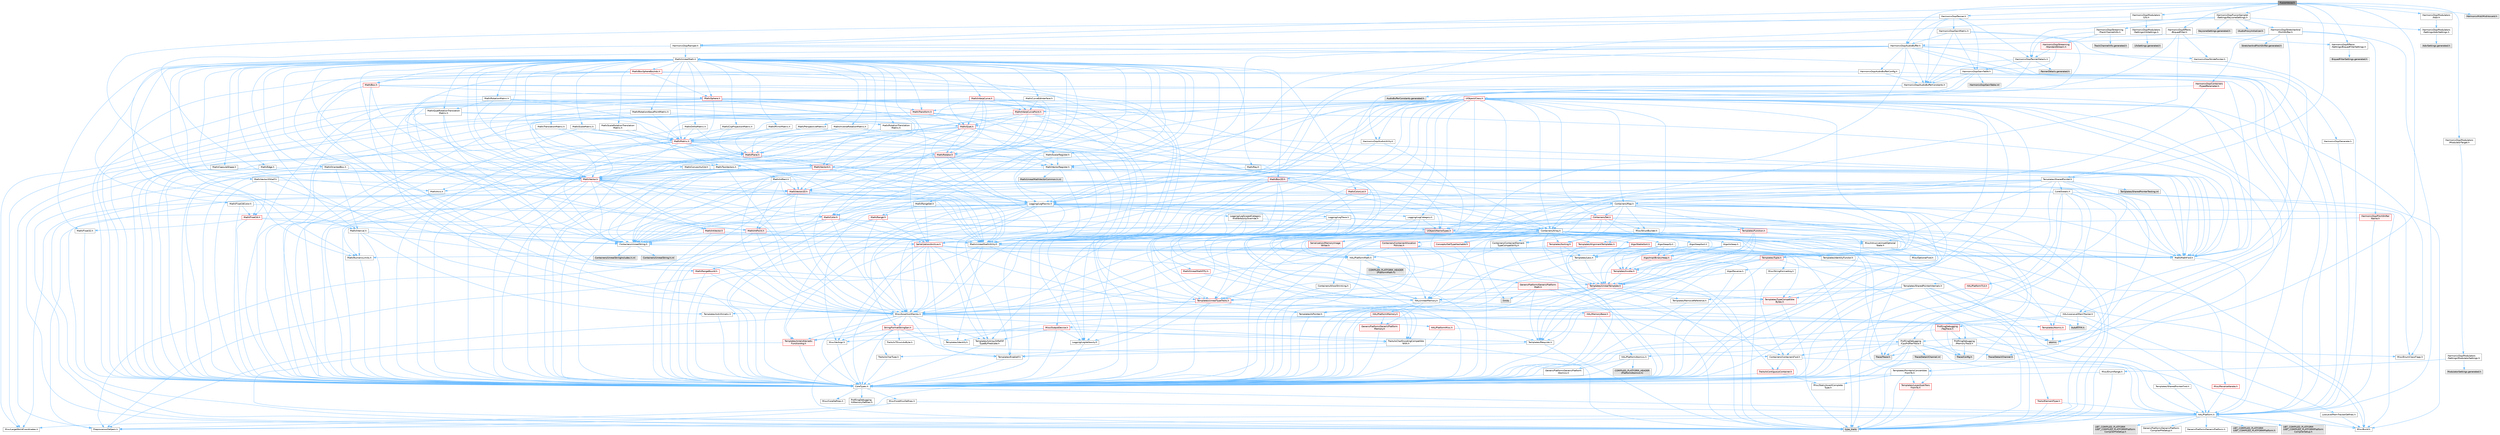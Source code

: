 digraph "FusionVoice.h"
{
 // INTERACTIVE_SVG=YES
 // LATEX_PDF_SIZE
  bgcolor="transparent";
  edge [fontname=Helvetica,fontsize=10,labelfontname=Helvetica,labelfontsize=10];
  node [fontname=Helvetica,fontsize=10,shape=box,height=0.2,width=0.4];
  Node1 [id="Node000001",label="FusionVoice.h",height=0.2,width=0.4,color="gray40", fillcolor="grey60", style="filled", fontcolor="black",tooltip=" "];
  Node1 -> Node2 [id="edge1_Node000001_Node000002",color="steelblue1",style="solid",tooltip=" "];
  Node2 [id="Node000002",label="HarmonixDsp/AudioBuffer.h",height=0.2,width=0.4,color="grey40", fillcolor="white", style="filled",URL="$d7/da7/AudioBuffer_8h.html",tooltip=" "];
  Node2 -> Node3 [id="edge2_Node000002_Node000003",color="steelblue1",style="solid",tooltip=" "];
  Node3 [id="Node000003",label="HarmonixDsp/AudioBufferConfig.h",height=0.2,width=0.4,color="grey40", fillcolor="white", style="filled",URL="$d8/d7f/AudioBufferConfig_8h.html",tooltip=" "];
  Node3 -> Node4 [id="edge3_Node000003_Node000004",color="steelblue1",style="solid",tooltip=" "];
  Node4 [id="Node000004",label="HarmonixDsp/AudioBufferConstants.h",height=0.2,width=0.4,color="grey40", fillcolor="white", style="filled",URL="$df/d16/AudioBufferConstants_8h.html",tooltip=" "];
  Node4 -> Node5 [id="edge4_Node000004_Node000005",color="steelblue1",style="solid",tooltip=" "];
  Node5 [id="Node000005",label="Containers/UnrealString.h",height=0.2,width=0.4,color="grey40", fillcolor="white", style="filled",URL="$d5/dba/UnrealString_8h.html",tooltip=" "];
  Node5 -> Node6 [id="edge5_Node000005_Node000006",color="steelblue1",style="solid",tooltip=" "];
  Node6 [id="Node000006",label="Containers/UnrealStringIncludes.h.inl",height=0.2,width=0.4,color="grey60", fillcolor="#E0E0E0", style="filled",tooltip=" "];
  Node5 -> Node7 [id="edge6_Node000005_Node000007",color="steelblue1",style="solid",tooltip=" "];
  Node7 [id="Node000007",label="Containers/UnrealString.h.inl",height=0.2,width=0.4,color="grey60", fillcolor="#E0E0E0", style="filled",tooltip=" "];
  Node5 -> Node8 [id="edge7_Node000005_Node000008",color="steelblue1",style="solid",tooltip=" "];
  Node8 [id="Node000008",label="Misc/StringFormatArg.h",height=0.2,width=0.4,color="grey40", fillcolor="white", style="filled",URL="$d2/d16/StringFormatArg_8h.html",tooltip=" "];
  Node8 -> Node9 [id="edge8_Node000008_Node000009",color="steelblue1",style="solid",tooltip=" "];
  Node9 [id="Node000009",label="Containers/ContainersFwd.h",height=0.2,width=0.4,color="grey40", fillcolor="white", style="filled",URL="$d4/d0a/ContainersFwd_8h.html",tooltip=" "];
  Node9 -> Node10 [id="edge9_Node000009_Node000010",color="steelblue1",style="solid",tooltip=" "];
  Node10 [id="Node000010",label="HAL/Platform.h",height=0.2,width=0.4,color="grey40", fillcolor="white", style="filled",URL="$d9/dd0/Platform_8h.html",tooltip=" "];
  Node10 -> Node11 [id="edge10_Node000010_Node000011",color="steelblue1",style="solid",tooltip=" "];
  Node11 [id="Node000011",label="Misc/Build.h",height=0.2,width=0.4,color="grey40", fillcolor="white", style="filled",URL="$d3/dbb/Build_8h.html",tooltip=" "];
  Node10 -> Node12 [id="edge11_Node000010_Node000012",color="steelblue1",style="solid",tooltip=" "];
  Node12 [id="Node000012",label="Misc/LargeWorldCoordinates.h",height=0.2,width=0.4,color="grey40", fillcolor="white", style="filled",URL="$d2/dcb/LargeWorldCoordinates_8h.html",tooltip=" "];
  Node10 -> Node13 [id="edge12_Node000010_Node000013",color="steelblue1",style="solid",tooltip=" "];
  Node13 [id="Node000013",label="type_traits",height=0.2,width=0.4,color="grey60", fillcolor="#E0E0E0", style="filled",tooltip=" "];
  Node10 -> Node14 [id="edge13_Node000010_Node000014",color="steelblue1",style="solid",tooltip=" "];
  Node14 [id="Node000014",label="PreprocessorHelpers.h",height=0.2,width=0.4,color="grey40", fillcolor="white", style="filled",URL="$db/ddb/PreprocessorHelpers_8h.html",tooltip=" "];
  Node10 -> Node15 [id="edge14_Node000010_Node000015",color="steelblue1",style="solid",tooltip=" "];
  Node15 [id="Node000015",label="UBT_COMPILED_PLATFORM\l/UBT_COMPILED_PLATFORMPlatform\lCompilerPreSetup.h",height=0.2,width=0.4,color="grey60", fillcolor="#E0E0E0", style="filled",tooltip=" "];
  Node10 -> Node16 [id="edge15_Node000010_Node000016",color="steelblue1",style="solid",tooltip=" "];
  Node16 [id="Node000016",label="GenericPlatform/GenericPlatform\lCompilerPreSetup.h",height=0.2,width=0.4,color="grey40", fillcolor="white", style="filled",URL="$d9/dc8/GenericPlatformCompilerPreSetup_8h.html",tooltip=" "];
  Node10 -> Node17 [id="edge16_Node000010_Node000017",color="steelblue1",style="solid",tooltip=" "];
  Node17 [id="Node000017",label="GenericPlatform/GenericPlatform.h",height=0.2,width=0.4,color="grey40", fillcolor="white", style="filled",URL="$d6/d84/GenericPlatform_8h.html",tooltip=" "];
  Node10 -> Node18 [id="edge17_Node000010_Node000018",color="steelblue1",style="solid",tooltip=" "];
  Node18 [id="Node000018",label="UBT_COMPILED_PLATFORM\l/UBT_COMPILED_PLATFORMPlatform.h",height=0.2,width=0.4,color="grey60", fillcolor="#E0E0E0", style="filled",tooltip=" "];
  Node10 -> Node19 [id="edge18_Node000010_Node000019",color="steelblue1",style="solid",tooltip=" "];
  Node19 [id="Node000019",label="UBT_COMPILED_PLATFORM\l/UBT_COMPILED_PLATFORMPlatform\lCompilerSetup.h",height=0.2,width=0.4,color="grey60", fillcolor="#E0E0E0", style="filled",tooltip=" "];
  Node9 -> Node20 [id="edge19_Node000009_Node000020",color="steelblue1",style="solid",tooltip=" "];
  Node20 [id="Node000020",label="CoreTypes.h",height=0.2,width=0.4,color="grey40", fillcolor="white", style="filled",URL="$dc/dec/CoreTypes_8h.html",tooltip=" "];
  Node20 -> Node10 [id="edge20_Node000020_Node000010",color="steelblue1",style="solid",tooltip=" "];
  Node20 -> Node21 [id="edge21_Node000020_Node000021",color="steelblue1",style="solid",tooltip=" "];
  Node21 [id="Node000021",label="ProfilingDebugging\l/UMemoryDefines.h",height=0.2,width=0.4,color="grey40", fillcolor="white", style="filled",URL="$d2/da2/UMemoryDefines_8h.html",tooltip=" "];
  Node20 -> Node22 [id="edge22_Node000020_Node000022",color="steelblue1",style="solid",tooltip=" "];
  Node22 [id="Node000022",label="Misc/CoreMiscDefines.h",height=0.2,width=0.4,color="grey40", fillcolor="white", style="filled",URL="$da/d38/CoreMiscDefines_8h.html",tooltip=" "];
  Node22 -> Node10 [id="edge23_Node000022_Node000010",color="steelblue1",style="solid",tooltip=" "];
  Node22 -> Node14 [id="edge24_Node000022_Node000014",color="steelblue1",style="solid",tooltip=" "];
  Node20 -> Node23 [id="edge25_Node000020_Node000023",color="steelblue1",style="solid",tooltip=" "];
  Node23 [id="Node000023",label="Misc/CoreDefines.h",height=0.2,width=0.4,color="grey40", fillcolor="white", style="filled",URL="$d3/dd2/CoreDefines_8h.html",tooltip=" "];
  Node9 -> Node24 [id="edge26_Node000009_Node000024",color="steelblue1",style="solid",tooltip=" "];
  Node24 [id="Node000024",label="Traits/IsContiguousContainer.h",height=0.2,width=0.4,color="red", fillcolor="#FFF0F0", style="filled",URL="$d5/d3c/IsContiguousContainer_8h.html",tooltip=" "];
  Node24 -> Node20 [id="edge27_Node000024_Node000020",color="steelblue1",style="solid",tooltip=" "];
  Node24 -> Node25 [id="edge28_Node000024_Node000025",color="steelblue1",style="solid",tooltip=" "];
  Node25 [id="Node000025",label="Misc/StaticAssertComplete\lType.h",height=0.2,width=0.4,color="grey40", fillcolor="white", style="filled",URL="$d5/d4e/StaticAssertCompleteType_8h.html",tooltip=" "];
  Node4 -> Node27 [id="edge29_Node000004_Node000027",color="steelblue1",style="solid",tooltip=" "];
  Node27 [id="Node000027",label="Math/UnrealMathUtility.h",height=0.2,width=0.4,color="grey40", fillcolor="white", style="filled",URL="$db/db8/UnrealMathUtility_8h.html",tooltip=" "];
  Node27 -> Node20 [id="edge30_Node000027_Node000020",color="steelblue1",style="solid",tooltip=" "];
  Node27 -> Node28 [id="edge31_Node000027_Node000028",color="steelblue1",style="solid",tooltip=" "];
  Node28 [id="Node000028",label="Misc/AssertionMacros.h",height=0.2,width=0.4,color="grey40", fillcolor="white", style="filled",URL="$d0/dfa/AssertionMacros_8h.html",tooltip=" "];
  Node28 -> Node20 [id="edge32_Node000028_Node000020",color="steelblue1",style="solid",tooltip=" "];
  Node28 -> Node10 [id="edge33_Node000028_Node000010",color="steelblue1",style="solid",tooltip=" "];
  Node28 -> Node29 [id="edge34_Node000028_Node000029",color="steelblue1",style="solid",tooltip=" "];
  Node29 [id="Node000029",label="HAL/PlatformMisc.h",height=0.2,width=0.4,color="red", fillcolor="#FFF0F0", style="filled",URL="$d0/df5/PlatformMisc_8h.html",tooltip=" "];
  Node29 -> Node20 [id="edge35_Node000029_Node000020",color="steelblue1",style="solid",tooltip=" "];
  Node29 -> Node53 [id="edge36_Node000029_Node000053",color="steelblue1",style="solid",tooltip=" "];
  Node53 [id="Node000053",label="ProfilingDebugging\l/CpuProfilerTrace.h",height=0.2,width=0.4,color="grey40", fillcolor="white", style="filled",URL="$da/dcb/CpuProfilerTrace_8h.html",tooltip=" "];
  Node53 -> Node20 [id="edge37_Node000053_Node000020",color="steelblue1",style="solid",tooltip=" "];
  Node53 -> Node9 [id="edge38_Node000053_Node000009",color="steelblue1",style="solid",tooltip=" "];
  Node53 -> Node54 [id="edge39_Node000053_Node000054",color="steelblue1",style="solid",tooltip=" "];
  Node54 [id="Node000054",label="HAL/PlatformAtomics.h",height=0.2,width=0.4,color="grey40", fillcolor="white", style="filled",URL="$d3/d36/PlatformAtomics_8h.html",tooltip=" "];
  Node54 -> Node20 [id="edge40_Node000054_Node000020",color="steelblue1",style="solid",tooltip=" "];
  Node54 -> Node55 [id="edge41_Node000054_Node000055",color="steelblue1",style="solid",tooltip=" "];
  Node55 [id="Node000055",label="GenericPlatform/GenericPlatform\lAtomics.h",height=0.2,width=0.4,color="grey40", fillcolor="white", style="filled",URL="$da/d72/GenericPlatformAtomics_8h.html",tooltip=" "];
  Node55 -> Node20 [id="edge42_Node000055_Node000020",color="steelblue1",style="solid",tooltip=" "];
  Node54 -> Node56 [id="edge43_Node000054_Node000056",color="steelblue1",style="solid",tooltip=" "];
  Node56 [id="Node000056",label="COMPILED_PLATFORM_HEADER\l(PlatformAtomics.h)",height=0.2,width=0.4,color="grey60", fillcolor="#E0E0E0", style="filled",tooltip=" "];
  Node53 -> Node14 [id="edge44_Node000053_Node000014",color="steelblue1",style="solid",tooltip=" "];
  Node53 -> Node11 [id="edge45_Node000053_Node000011",color="steelblue1",style="solid",tooltip=" "];
  Node53 -> Node57 [id="edge46_Node000053_Node000057",color="steelblue1",style="solid",tooltip=" "];
  Node57 [id="Node000057",label="Trace/Config.h",height=0.2,width=0.4,color="grey60", fillcolor="#E0E0E0", style="filled",tooltip=" "];
  Node53 -> Node58 [id="edge47_Node000053_Node000058",color="steelblue1",style="solid",tooltip=" "];
  Node58 [id="Node000058",label="Trace/Detail/Channel.h",height=0.2,width=0.4,color="grey60", fillcolor="#E0E0E0", style="filled",tooltip=" "];
  Node53 -> Node59 [id="edge48_Node000053_Node000059",color="steelblue1",style="solid",tooltip=" "];
  Node59 [id="Node000059",label="Trace/Detail/Channel.inl",height=0.2,width=0.4,color="grey60", fillcolor="#E0E0E0", style="filled",tooltip=" "];
  Node53 -> Node60 [id="edge49_Node000053_Node000060",color="steelblue1",style="solid",tooltip=" "];
  Node60 [id="Node000060",label="Trace/Trace.h",height=0.2,width=0.4,color="grey60", fillcolor="#E0E0E0", style="filled",tooltip=" "];
  Node28 -> Node14 [id="edge50_Node000028_Node000014",color="steelblue1",style="solid",tooltip=" "];
  Node28 -> Node61 [id="edge51_Node000028_Node000061",color="steelblue1",style="solid",tooltip=" "];
  Node61 [id="Node000061",label="Templates/EnableIf.h",height=0.2,width=0.4,color="grey40", fillcolor="white", style="filled",URL="$d7/d60/EnableIf_8h.html",tooltip=" "];
  Node61 -> Node20 [id="edge52_Node000061_Node000020",color="steelblue1",style="solid",tooltip=" "];
  Node28 -> Node62 [id="edge53_Node000028_Node000062",color="steelblue1",style="solid",tooltip=" "];
  Node62 [id="Node000062",label="Templates/IsArrayOrRefOf\lTypeByPredicate.h",height=0.2,width=0.4,color="grey40", fillcolor="white", style="filled",URL="$d6/da1/IsArrayOrRefOfTypeByPredicate_8h.html",tooltip=" "];
  Node62 -> Node20 [id="edge54_Node000062_Node000020",color="steelblue1",style="solid",tooltip=" "];
  Node28 -> Node63 [id="edge55_Node000028_Node000063",color="steelblue1",style="solid",tooltip=" "];
  Node63 [id="Node000063",label="Templates/IsValidVariadic\lFunctionArg.h",height=0.2,width=0.4,color="red", fillcolor="#FFF0F0", style="filled",URL="$d0/dc8/IsValidVariadicFunctionArg_8h.html",tooltip=" "];
  Node63 -> Node20 [id="edge56_Node000063_Node000020",color="steelblue1",style="solid",tooltip=" "];
  Node63 -> Node13 [id="edge57_Node000063_Node000013",color="steelblue1",style="solid",tooltip=" "];
  Node28 -> Node65 [id="edge58_Node000028_Node000065",color="steelblue1",style="solid",tooltip=" "];
  Node65 [id="Node000065",label="Traits/IsCharEncodingCompatible\lWith.h",height=0.2,width=0.4,color="grey40", fillcolor="white", style="filled",URL="$df/dd1/IsCharEncodingCompatibleWith_8h.html",tooltip=" "];
  Node65 -> Node13 [id="edge59_Node000065_Node000013",color="steelblue1",style="solid",tooltip=" "];
  Node65 -> Node66 [id="edge60_Node000065_Node000066",color="steelblue1",style="solid",tooltip=" "];
  Node66 [id="Node000066",label="Traits/IsCharType.h",height=0.2,width=0.4,color="grey40", fillcolor="white", style="filled",URL="$db/d51/IsCharType_8h.html",tooltip=" "];
  Node66 -> Node20 [id="edge61_Node000066_Node000020",color="steelblue1",style="solid",tooltip=" "];
  Node28 -> Node67 [id="edge62_Node000028_Node000067",color="steelblue1",style="solid",tooltip=" "];
  Node67 [id="Node000067",label="Misc/VarArgs.h",height=0.2,width=0.4,color="grey40", fillcolor="white", style="filled",URL="$d5/d6f/VarArgs_8h.html",tooltip=" "];
  Node67 -> Node20 [id="edge63_Node000067_Node000020",color="steelblue1",style="solid",tooltip=" "];
  Node28 -> Node68 [id="edge64_Node000028_Node000068",color="steelblue1",style="solid",tooltip=" "];
  Node68 [id="Node000068",label="String/FormatStringSan.h",height=0.2,width=0.4,color="red", fillcolor="#FFF0F0", style="filled",URL="$d3/d8b/FormatStringSan_8h.html",tooltip=" "];
  Node68 -> Node13 [id="edge65_Node000068_Node000013",color="steelblue1",style="solid",tooltip=" "];
  Node68 -> Node20 [id="edge66_Node000068_Node000020",color="steelblue1",style="solid",tooltip=" "];
  Node68 -> Node69 [id="edge67_Node000068_Node000069",color="steelblue1",style="solid",tooltip=" "];
  Node69 [id="Node000069",label="Templates/Requires.h",height=0.2,width=0.4,color="grey40", fillcolor="white", style="filled",URL="$dc/d96/Requires_8h.html",tooltip=" "];
  Node69 -> Node61 [id="edge68_Node000069_Node000061",color="steelblue1",style="solid",tooltip=" "];
  Node69 -> Node13 [id="edge69_Node000069_Node000013",color="steelblue1",style="solid",tooltip=" "];
  Node68 -> Node70 [id="edge70_Node000068_Node000070",color="steelblue1",style="solid",tooltip=" "];
  Node70 [id="Node000070",label="Templates/Identity.h",height=0.2,width=0.4,color="grey40", fillcolor="white", style="filled",URL="$d0/dd5/Identity_8h.html",tooltip=" "];
  Node68 -> Node63 [id="edge71_Node000068_Node000063",color="steelblue1",style="solid",tooltip=" "];
  Node68 -> Node66 [id="edge72_Node000068_Node000066",color="steelblue1",style="solid",tooltip=" "];
  Node68 -> Node71 [id="edge73_Node000068_Node000071",color="steelblue1",style="solid",tooltip=" "];
  Node71 [id="Node000071",label="Traits/IsTEnumAsByte.h",height=0.2,width=0.4,color="grey40", fillcolor="white", style="filled",URL="$d1/de6/IsTEnumAsByte_8h.html",tooltip=" "];
  Node68 -> Node9 [id="edge74_Node000068_Node000009",color="steelblue1",style="solid",tooltip=" "];
  Node28 -> Node74 [id="edge75_Node000028_Node000074",color="steelblue1",style="solid",tooltip=" "];
  Node74 [id="Node000074",label="atomic",height=0.2,width=0.4,color="grey60", fillcolor="#E0E0E0", style="filled",tooltip=" "];
  Node27 -> Node75 [id="edge76_Node000027_Node000075",color="steelblue1",style="solid",tooltip=" "];
  Node75 [id="Node000075",label="HAL/PlatformMath.h",height=0.2,width=0.4,color="grey40", fillcolor="white", style="filled",URL="$dc/d53/PlatformMath_8h.html",tooltip=" "];
  Node75 -> Node20 [id="edge77_Node000075_Node000020",color="steelblue1",style="solid",tooltip=" "];
  Node75 -> Node76 [id="edge78_Node000075_Node000076",color="steelblue1",style="solid",tooltip=" "];
  Node76 [id="Node000076",label="GenericPlatform/GenericPlatform\lMath.h",height=0.2,width=0.4,color="red", fillcolor="#FFF0F0", style="filled",URL="$d5/d79/GenericPlatformMath_8h.html",tooltip=" "];
  Node76 -> Node20 [id="edge79_Node000076_Node000020",color="steelblue1",style="solid",tooltip=" "];
  Node76 -> Node9 [id="edge80_Node000076_Node000009",color="steelblue1",style="solid",tooltip=" "];
  Node76 -> Node81 [id="edge81_Node000076_Node000081",color="steelblue1",style="solid",tooltip=" "];
  Node81 [id="Node000081",label="Templates/UnrealTypeTraits.h",height=0.2,width=0.4,color="red", fillcolor="#FFF0F0", style="filled",URL="$d2/d2d/UnrealTypeTraits_8h.html",tooltip=" "];
  Node81 -> Node20 [id="edge82_Node000081_Node000020",color="steelblue1",style="solid",tooltip=" "];
  Node81 -> Node82 [id="edge83_Node000081_Node000082",color="steelblue1",style="solid",tooltip=" "];
  Node82 [id="Node000082",label="Templates/IsPointer.h",height=0.2,width=0.4,color="grey40", fillcolor="white", style="filled",URL="$d7/d05/IsPointer_8h.html",tooltip=" "];
  Node82 -> Node20 [id="edge84_Node000082_Node000020",color="steelblue1",style="solid",tooltip=" "];
  Node81 -> Node28 [id="edge85_Node000081_Node000028",color="steelblue1",style="solid",tooltip=" "];
  Node81 -> Node61 [id="edge86_Node000081_Node000061",color="steelblue1",style="solid",tooltip=" "];
  Node81 -> Node83 [id="edge87_Node000081_Node000083",color="steelblue1",style="solid",tooltip=" "];
  Node83 [id="Node000083",label="Templates/IsArithmetic.h",height=0.2,width=0.4,color="grey40", fillcolor="white", style="filled",URL="$d2/d5d/IsArithmetic_8h.html",tooltip=" "];
  Node83 -> Node20 [id="edge88_Node000083_Node000020",color="steelblue1",style="solid",tooltip=" "];
  Node76 -> Node69 [id="edge89_Node000076_Node000069",color="steelblue1",style="solid",tooltip=" "];
  Node76 -> Node91 [id="edge90_Node000076_Node000091",color="steelblue1",style="solid",tooltip=" "];
  Node91 [id="Node000091",label="Templates/TypeCompatible\lBytes.h",height=0.2,width=0.4,color="red", fillcolor="#FFF0F0", style="filled",URL="$df/d0a/TypeCompatibleBytes_8h.html",tooltip=" "];
  Node91 -> Node20 [id="edge91_Node000091_Node000020",color="steelblue1",style="solid",tooltip=" "];
  Node91 -> Node13 [id="edge92_Node000091_Node000013",color="steelblue1",style="solid",tooltip=" "];
  Node76 -> Node92 [id="edge93_Node000076_Node000092",color="steelblue1",style="solid",tooltip=" "];
  Node92 [id="Node000092",label="limits",height=0.2,width=0.4,color="grey60", fillcolor="#E0E0E0", style="filled",tooltip=" "];
  Node76 -> Node13 [id="edge94_Node000076_Node000013",color="steelblue1",style="solid",tooltip=" "];
  Node75 -> Node93 [id="edge95_Node000075_Node000093",color="steelblue1",style="solid",tooltip=" "];
  Node93 [id="Node000093",label="COMPILED_PLATFORM_HEADER\l(PlatformMath.h)",height=0.2,width=0.4,color="grey60", fillcolor="#E0E0E0", style="filled",tooltip=" "];
  Node27 -> Node34 [id="edge96_Node000027_Node000034",color="steelblue1",style="solid",tooltip=" "];
  Node34 [id="Node000034",label="Math/MathFwd.h",height=0.2,width=0.4,color="grey40", fillcolor="white", style="filled",URL="$d2/d10/MathFwd_8h.html",tooltip=" "];
  Node34 -> Node10 [id="edge97_Node000034_Node000010",color="steelblue1",style="solid",tooltip=" "];
  Node27 -> Node70 [id="edge98_Node000027_Node000070",color="steelblue1",style="solid",tooltip=" "];
  Node27 -> Node69 [id="edge99_Node000027_Node000069",color="steelblue1",style="solid",tooltip=" "];
  Node4 -> Node94 [id="edge100_Node000004_Node000094",color="steelblue1",style="solid",tooltip=" "];
  Node94 [id="Node000094",label="AudioBufferConstants.generated.h",height=0.2,width=0.4,color="grey60", fillcolor="#E0E0E0", style="filled",tooltip=" "];
  Node3 -> Node5 [id="edge101_Node000003_Node000005",color="steelblue1",style="solid",tooltip=" "];
  Node3 -> Node95 [id="edge102_Node000003_Node000095",color="steelblue1",style="solid",tooltip=" "];
  Node95 [id="Node000095",label="Logging/LogMacros.h",height=0.2,width=0.4,color="grey40", fillcolor="white", style="filled",URL="$d0/d16/LogMacros_8h.html",tooltip=" "];
  Node95 -> Node5 [id="edge103_Node000095_Node000005",color="steelblue1",style="solid",tooltip=" "];
  Node95 -> Node20 [id="edge104_Node000095_Node000020",color="steelblue1",style="solid",tooltip=" "];
  Node95 -> Node14 [id="edge105_Node000095_Node000014",color="steelblue1",style="solid",tooltip=" "];
  Node95 -> Node96 [id="edge106_Node000095_Node000096",color="steelblue1",style="solid",tooltip=" "];
  Node96 [id="Node000096",label="Logging/LogCategory.h",height=0.2,width=0.4,color="grey40", fillcolor="white", style="filled",URL="$d9/d36/LogCategory_8h.html",tooltip=" "];
  Node96 -> Node20 [id="edge107_Node000096_Node000020",color="steelblue1",style="solid",tooltip=" "];
  Node96 -> Node97 [id="edge108_Node000096_Node000097",color="steelblue1",style="solid",tooltip=" "];
  Node97 [id="Node000097",label="Logging/LogVerbosity.h",height=0.2,width=0.4,color="grey40", fillcolor="white", style="filled",URL="$d2/d8f/LogVerbosity_8h.html",tooltip=" "];
  Node97 -> Node20 [id="edge109_Node000097_Node000020",color="steelblue1",style="solid",tooltip=" "];
  Node96 -> Node98 [id="edge110_Node000096_Node000098",color="steelblue1",style="solid",tooltip=" "];
  Node98 [id="Node000098",label="UObject/NameTypes.h",height=0.2,width=0.4,color="red", fillcolor="#FFF0F0", style="filled",URL="$d6/d35/NameTypes_8h.html",tooltip=" "];
  Node98 -> Node20 [id="edge111_Node000098_Node000020",color="steelblue1",style="solid",tooltip=" "];
  Node98 -> Node28 [id="edge112_Node000098_Node000028",color="steelblue1",style="solid",tooltip=" "];
  Node98 -> Node99 [id="edge113_Node000098_Node000099",color="steelblue1",style="solid",tooltip=" "];
  Node99 [id="Node000099",label="HAL/UnrealMemory.h",height=0.2,width=0.4,color="grey40", fillcolor="white", style="filled",URL="$d9/d96/UnrealMemory_8h.html",tooltip=" "];
  Node99 -> Node20 [id="edge114_Node000099_Node000020",color="steelblue1",style="solid",tooltip=" "];
  Node99 -> Node100 [id="edge115_Node000099_Node000100",color="steelblue1",style="solid",tooltip=" "];
  Node100 [id="Node000100",label="GenericPlatform/GenericPlatform\lMemory.h",height=0.2,width=0.4,color="red", fillcolor="#FFF0F0", style="filled",URL="$dd/d22/GenericPlatformMemory_8h.html",tooltip=" "];
  Node100 -> Node20 [id="edge116_Node000100_Node000020",color="steelblue1",style="solid",tooltip=" "];
  Node99 -> Node103 [id="edge117_Node000099_Node000103",color="steelblue1",style="solid",tooltip=" "];
  Node103 [id="Node000103",label="HAL/MemoryBase.h",height=0.2,width=0.4,color="red", fillcolor="#FFF0F0", style="filled",URL="$d6/d9f/MemoryBase_8h.html",tooltip=" "];
  Node103 -> Node20 [id="edge118_Node000103_Node000020",color="steelblue1",style="solid",tooltip=" "];
  Node103 -> Node54 [id="edge119_Node000103_Node000054",color="steelblue1",style="solid",tooltip=" "];
  Node103 -> Node105 [id="edge120_Node000103_Node000105",color="steelblue1",style="solid",tooltip=" "];
  Node105 [id="Node000105",label="Misc/OutputDevice.h",height=0.2,width=0.4,color="red", fillcolor="#FFF0F0", style="filled",URL="$d7/d32/OutputDevice_8h.html",tooltip=" "];
  Node105 -> Node20 [id="edge121_Node000105_Node000020",color="steelblue1",style="solid",tooltip=" "];
  Node105 -> Node97 [id="edge122_Node000105_Node000097",color="steelblue1",style="solid",tooltip=" "];
  Node105 -> Node67 [id="edge123_Node000105_Node000067",color="steelblue1",style="solid",tooltip=" "];
  Node105 -> Node62 [id="edge124_Node000105_Node000062",color="steelblue1",style="solid",tooltip=" "];
  Node105 -> Node63 [id="edge125_Node000105_Node000063",color="steelblue1",style="solid",tooltip=" "];
  Node105 -> Node65 [id="edge126_Node000105_Node000065",color="steelblue1",style="solid",tooltip=" "];
  Node103 -> Node106 [id="edge127_Node000103_Node000106",color="steelblue1",style="solid",tooltip=" "];
  Node106 [id="Node000106",label="Templates/Atomic.h",height=0.2,width=0.4,color="red", fillcolor="#FFF0F0", style="filled",URL="$d3/d91/Atomic_8h.html",tooltip=" "];
  Node106 -> Node74 [id="edge128_Node000106_Node000074",color="steelblue1",style="solid",tooltip=" "];
  Node99 -> Node112 [id="edge129_Node000099_Node000112",color="steelblue1",style="solid",tooltip=" "];
  Node112 [id="Node000112",label="HAL/PlatformMemory.h",height=0.2,width=0.4,color="red", fillcolor="#FFF0F0", style="filled",URL="$de/d68/PlatformMemory_8h.html",tooltip=" "];
  Node112 -> Node20 [id="edge130_Node000112_Node000020",color="steelblue1",style="solid",tooltip=" "];
  Node112 -> Node100 [id="edge131_Node000112_Node000100",color="steelblue1",style="solid",tooltip=" "];
  Node99 -> Node114 [id="edge132_Node000099_Node000114",color="steelblue1",style="solid",tooltip=" "];
  Node114 [id="Node000114",label="ProfilingDebugging\l/MemoryTrace.h",height=0.2,width=0.4,color="grey40", fillcolor="white", style="filled",URL="$da/dd7/MemoryTrace_8h.html",tooltip=" "];
  Node114 -> Node10 [id="edge133_Node000114_Node000010",color="steelblue1",style="solid",tooltip=" "];
  Node114 -> Node49 [id="edge134_Node000114_Node000049",color="steelblue1",style="solid",tooltip=" "];
  Node49 [id="Node000049",label="Misc/EnumClassFlags.h",height=0.2,width=0.4,color="grey40", fillcolor="white", style="filled",URL="$d8/de7/EnumClassFlags_8h.html",tooltip=" "];
  Node114 -> Node57 [id="edge135_Node000114_Node000057",color="steelblue1",style="solid",tooltip=" "];
  Node114 -> Node60 [id="edge136_Node000114_Node000060",color="steelblue1",style="solid",tooltip=" "];
  Node99 -> Node82 [id="edge137_Node000099_Node000082",color="steelblue1",style="solid",tooltip=" "];
  Node98 -> Node81 [id="edge138_Node000098_Node000081",color="steelblue1",style="solid",tooltip=" "];
  Node98 -> Node115 [id="edge139_Node000098_Node000115",color="steelblue1",style="solid",tooltip=" "];
  Node115 [id="Node000115",label="Templates/UnrealTemplate.h",height=0.2,width=0.4,color="red", fillcolor="#FFF0F0", style="filled",URL="$d4/d24/UnrealTemplate_8h.html",tooltip=" "];
  Node115 -> Node20 [id="edge140_Node000115_Node000020",color="steelblue1",style="solid",tooltip=" "];
  Node115 -> Node82 [id="edge141_Node000115_Node000082",color="steelblue1",style="solid",tooltip=" "];
  Node115 -> Node99 [id="edge142_Node000115_Node000099",color="steelblue1",style="solid",tooltip=" "];
  Node115 -> Node81 [id="edge143_Node000115_Node000081",color="steelblue1",style="solid",tooltip=" "];
  Node115 -> Node79 [id="edge144_Node000115_Node000079",color="steelblue1",style="solid",tooltip=" "];
  Node79 [id="Node000079",label="Templates/RemoveReference.h",height=0.2,width=0.4,color="grey40", fillcolor="white", style="filled",URL="$da/dbe/RemoveReference_8h.html",tooltip=" "];
  Node79 -> Node20 [id="edge145_Node000079_Node000020",color="steelblue1",style="solid",tooltip=" "];
  Node115 -> Node69 [id="edge146_Node000115_Node000069",color="steelblue1",style="solid",tooltip=" "];
  Node115 -> Node91 [id="edge147_Node000115_Node000091",color="steelblue1",style="solid",tooltip=" "];
  Node115 -> Node70 [id="edge148_Node000115_Node000070",color="steelblue1",style="solid",tooltip=" "];
  Node115 -> Node24 [id="edge149_Node000115_Node000024",color="steelblue1",style="solid",tooltip=" "];
  Node115 -> Node13 [id="edge150_Node000115_Node000013",color="steelblue1",style="solid",tooltip=" "];
  Node98 -> Node5 [id="edge151_Node000098_Node000005",color="steelblue1",style="solid",tooltip=" "];
  Node98 -> Node106 [id="edge152_Node000098_Node000106",color="steelblue1",style="solid",tooltip=" "];
  Node98 -> Node128 [id="edge153_Node000098_Node000128",color="steelblue1",style="solid",tooltip=" "];
  Node128 [id="Node000128",label="Misc/IntrusiveUnsetOptional\lState.h",height=0.2,width=0.4,color="grey40", fillcolor="white", style="filled",URL="$d2/d0a/IntrusiveUnsetOptionalState_8h.html",tooltip=" "];
  Node128 -> Node129 [id="edge154_Node000128_Node000129",color="steelblue1",style="solid",tooltip=" "];
  Node129 [id="Node000129",label="Misc/OptionalFwd.h",height=0.2,width=0.4,color="grey40", fillcolor="white", style="filled",URL="$dc/d50/OptionalFwd_8h.html",tooltip=" "];
  Node98 -> Node60 [id="edge155_Node000098_Node000060",color="steelblue1",style="solid",tooltip=" "];
  Node95 -> Node186 [id="edge156_Node000095_Node000186",color="steelblue1",style="solid",tooltip=" "];
  Node186 [id="Node000186",label="Logging/LogScopedCategory\lAndVerbosityOverride.h",height=0.2,width=0.4,color="grey40", fillcolor="white", style="filled",URL="$de/dba/LogScopedCategoryAndVerbosityOverride_8h.html",tooltip=" "];
  Node186 -> Node20 [id="edge157_Node000186_Node000020",color="steelblue1",style="solid",tooltip=" "];
  Node186 -> Node97 [id="edge158_Node000186_Node000097",color="steelblue1",style="solid",tooltip=" "];
  Node186 -> Node98 [id="edge159_Node000186_Node000098",color="steelblue1",style="solid",tooltip=" "];
  Node95 -> Node187 [id="edge160_Node000095_Node000187",color="steelblue1",style="solid",tooltip=" "];
  Node187 [id="Node000187",label="Logging/LogTrace.h",height=0.2,width=0.4,color="grey40", fillcolor="white", style="filled",URL="$d5/d91/LogTrace_8h.html",tooltip=" "];
  Node187 -> Node20 [id="edge161_Node000187_Node000020",color="steelblue1",style="solid",tooltip=" "];
  Node187 -> Node127 [id="edge162_Node000187_Node000127",color="steelblue1",style="solid",tooltip=" "];
  Node127 [id="Node000127",label="Containers/Array.h",height=0.2,width=0.4,color="grey40", fillcolor="white", style="filled",URL="$df/dd0/Array_8h.html",tooltip=" "];
  Node127 -> Node20 [id="edge163_Node000127_Node000020",color="steelblue1",style="solid",tooltip=" "];
  Node127 -> Node28 [id="edge164_Node000127_Node000028",color="steelblue1",style="solid",tooltip=" "];
  Node127 -> Node128 [id="edge165_Node000127_Node000128",color="steelblue1",style="solid",tooltip=" "];
  Node127 -> Node130 [id="edge166_Node000127_Node000130",color="steelblue1",style="solid",tooltip=" "];
  Node130 [id="Node000130",label="Misc/ReverseIterate.h",height=0.2,width=0.4,color="red", fillcolor="#FFF0F0", style="filled",URL="$db/de3/ReverseIterate_8h.html",tooltip=" "];
  Node130 -> Node10 [id="edge167_Node000130_Node000010",color="steelblue1",style="solid",tooltip=" "];
  Node127 -> Node99 [id="edge168_Node000127_Node000099",color="steelblue1",style="solid",tooltip=" "];
  Node127 -> Node81 [id="edge169_Node000127_Node000081",color="steelblue1",style="solid",tooltip=" "];
  Node127 -> Node115 [id="edge170_Node000127_Node000115",color="steelblue1",style="solid",tooltip=" "];
  Node127 -> Node132 [id="edge171_Node000127_Node000132",color="steelblue1",style="solid",tooltip=" "];
  Node132 [id="Node000132",label="Containers/AllowShrinking.h",height=0.2,width=0.4,color="grey40", fillcolor="white", style="filled",URL="$d7/d1a/AllowShrinking_8h.html",tooltip=" "];
  Node132 -> Node20 [id="edge172_Node000132_Node000020",color="steelblue1",style="solid",tooltip=" "];
  Node127 -> Node123 [id="edge173_Node000127_Node000123",color="steelblue1",style="solid",tooltip=" "];
  Node123 [id="Node000123",label="Containers/ContainerAllocation\lPolicies.h",height=0.2,width=0.4,color="red", fillcolor="#FFF0F0", style="filled",URL="$d7/dff/ContainerAllocationPolicies_8h.html",tooltip=" "];
  Node123 -> Node20 [id="edge174_Node000123_Node000020",color="steelblue1",style="solid",tooltip=" "];
  Node123 -> Node123 [id="edge175_Node000123_Node000123",color="steelblue1",style="solid",tooltip=" "];
  Node123 -> Node75 [id="edge176_Node000123_Node000075",color="steelblue1",style="solid",tooltip=" "];
  Node123 -> Node99 [id="edge177_Node000123_Node000099",color="steelblue1",style="solid",tooltip=" "];
  Node123 -> Node47 [id="edge178_Node000123_Node000047",color="steelblue1",style="solid",tooltip=" "];
  Node47 [id="Node000047",label="Math/NumericLimits.h",height=0.2,width=0.4,color="grey40", fillcolor="white", style="filled",URL="$df/d1b/NumericLimits_8h.html",tooltip=" "];
  Node47 -> Node20 [id="edge179_Node000047_Node000020",color="steelblue1",style="solid",tooltip=" "];
  Node123 -> Node28 [id="edge180_Node000123_Node000028",color="steelblue1",style="solid",tooltip=" "];
  Node123 -> Node91 [id="edge181_Node000123_Node000091",color="steelblue1",style="solid",tooltip=" "];
  Node123 -> Node13 [id="edge182_Node000123_Node000013",color="steelblue1",style="solid",tooltip=" "];
  Node127 -> Node133 [id="edge183_Node000127_Node000133",color="steelblue1",style="solid",tooltip=" "];
  Node133 [id="Node000133",label="Containers/ContainerElement\lTypeCompatibility.h",height=0.2,width=0.4,color="grey40", fillcolor="white", style="filled",URL="$df/ddf/ContainerElementTypeCompatibility_8h.html",tooltip=" "];
  Node133 -> Node20 [id="edge184_Node000133_Node000020",color="steelblue1",style="solid",tooltip=" "];
  Node133 -> Node81 [id="edge185_Node000133_Node000081",color="steelblue1",style="solid",tooltip=" "];
  Node127 -> Node134 [id="edge186_Node000127_Node000134",color="steelblue1",style="solid",tooltip=" "];
  Node134 [id="Node000134",label="Serialization/Archive.h",height=0.2,width=0.4,color="red", fillcolor="#FFF0F0", style="filled",URL="$d7/d3b/Archive_8h.html",tooltip=" "];
  Node134 -> Node20 [id="edge187_Node000134_Node000020",color="steelblue1",style="solid",tooltip=" "];
  Node134 -> Node34 [id="edge188_Node000134_Node000034",color="steelblue1",style="solid",tooltip=" "];
  Node134 -> Node28 [id="edge189_Node000134_Node000028",color="steelblue1",style="solid",tooltip=" "];
  Node134 -> Node11 [id="edge190_Node000134_Node000011",color="steelblue1",style="solid",tooltip=" "];
  Node134 -> Node67 [id="edge191_Node000134_Node000067",color="steelblue1",style="solid",tooltip=" "];
  Node134 -> Node61 [id="edge192_Node000134_Node000061",color="steelblue1",style="solid",tooltip=" "];
  Node134 -> Node62 [id="edge193_Node000134_Node000062",color="steelblue1",style="solid",tooltip=" "];
  Node134 -> Node63 [id="edge194_Node000134_Node000063",color="steelblue1",style="solid",tooltip=" "];
  Node134 -> Node115 [id="edge195_Node000134_Node000115",color="steelblue1",style="solid",tooltip=" "];
  Node134 -> Node65 [id="edge196_Node000134_Node000065",color="steelblue1",style="solid",tooltip=" "];
  Node127 -> Node144 [id="edge197_Node000127_Node000144",color="steelblue1",style="solid",tooltip=" "];
  Node144 [id="Node000144",label="Serialization/MemoryImage\lWriter.h",height=0.2,width=0.4,color="red", fillcolor="#FFF0F0", style="filled",URL="$d0/d08/MemoryImageWriter_8h.html",tooltip=" "];
  Node144 -> Node20 [id="edge198_Node000144_Node000020",color="steelblue1",style="solid",tooltip=" "];
  Node127 -> Node158 [id="edge199_Node000127_Node000158",color="steelblue1",style="solid",tooltip=" "];
  Node158 [id="Node000158",label="Algo/Heapify.h",height=0.2,width=0.4,color="grey40", fillcolor="white", style="filled",URL="$d0/d2a/Heapify_8h.html",tooltip=" "];
  Node158 -> Node159 [id="edge200_Node000158_Node000159",color="steelblue1",style="solid",tooltip=" "];
  Node159 [id="Node000159",label="Algo/Impl/BinaryHeap.h",height=0.2,width=0.4,color="red", fillcolor="#FFF0F0", style="filled",URL="$d7/da3/Algo_2Impl_2BinaryHeap_8h.html",tooltip=" "];
  Node159 -> Node160 [id="edge201_Node000159_Node000160",color="steelblue1",style="solid",tooltip=" "];
  Node160 [id="Node000160",label="Templates/Invoke.h",height=0.2,width=0.4,color="red", fillcolor="#FFF0F0", style="filled",URL="$d7/deb/Invoke_8h.html",tooltip=" "];
  Node160 -> Node20 [id="edge202_Node000160_Node000020",color="steelblue1",style="solid",tooltip=" "];
  Node160 -> Node115 [id="edge203_Node000160_Node000115",color="steelblue1",style="solid",tooltip=" "];
  Node160 -> Node13 [id="edge204_Node000160_Node000013",color="steelblue1",style="solid",tooltip=" "];
  Node159 -> Node13 [id="edge205_Node000159_Node000013",color="steelblue1",style="solid",tooltip=" "];
  Node158 -> Node164 [id="edge206_Node000158_Node000164",color="steelblue1",style="solid",tooltip=" "];
  Node164 [id="Node000164",label="Templates/IdentityFunctor.h",height=0.2,width=0.4,color="grey40", fillcolor="white", style="filled",URL="$d7/d2e/IdentityFunctor_8h.html",tooltip=" "];
  Node164 -> Node10 [id="edge207_Node000164_Node000010",color="steelblue1",style="solid",tooltip=" "];
  Node158 -> Node160 [id="edge208_Node000158_Node000160",color="steelblue1",style="solid",tooltip=" "];
  Node158 -> Node165 [id="edge209_Node000158_Node000165",color="steelblue1",style="solid",tooltip=" "];
  Node165 [id="Node000165",label="Templates/Less.h",height=0.2,width=0.4,color="grey40", fillcolor="white", style="filled",URL="$de/dc8/Less_8h.html",tooltip=" "];
  Node165 -> Node20 [id="edge210_Node000165_Node000020",color="steelblue1",style="solid",tooltip=" "];
  Node165 -> Node115 [id="edge211_Node000165_Node000115",color="steelblue1",style="solid",tooltip=" "];
  Node158 -> Node115 [id="edge212_Node000158_Node000115",color="steelblue1",style="solid",tooltip=" "];
  Node127 -> Node166 [id="edge213_Node000127_Node000166",color="steelblue1",style="solid",tooltip=" "];
  Node166 [id="Node000166",label="Algo/HeapSort.h",height=0.2,width=0.4,color="grey40", fillcolor="white", style="filled",URL="$d3/d92/HeapSort_8h.html",tooltip=" "];
  Node166 -> Node159 [id="edge214_Node000166_Node000159",color="steelblue1",style="solid",tooltip=" "];
  Node166 -> Node164 [id="edge215_Node000166_Node000164",color="steelblue1",style="solid",tooltip=" "];
  Node166 -> Node165 [id="edge216_Node000166_Node000165",color="steelblue1",style="solid",tooltip=" "];
  Node166 -> Node115 [id="edge217_Node000166_Node000115",color="steelblue1",style="solid",tooltip=" "];
  Node127 -> Node167 [id="edge218_Node000127_Node000167",color="steelblue1",style="solid",tooltip=" "];
  Node167 [id="Node000167",label="Algo/IsHeap.h",height=0.2,width=0.4,color="grey40", fillcolor="white", style="filled",URL="$de/d32/IsHeap_8h.html",tooltip=" "];
  Node167 -> Node159 [id="edge219_Node000167_Node000159",color="steelblue1",style="solid",tooltip=" "];
  Node167 -> Node164 [id="edge220_Node000167_Node000164",color="steelblue1",style="solid",tooltip=" "];
  Node167 -> Node160 [id="edge221_Node000167_Node000160",color="steelblue1",style="solid",tooltip=" "];
  Node167 -> Node165 [id="edge222_Node000167_Node000165",color="steelblue1",style="solid",tooltip=" "];
  Node167 -> Node115 [id="edge223_Node000167_Node000115",color="steelblue1",style="solid",tooltip=" "];
  Node127 -> Node159 [id="edge224_Node000127_Node000159",color="steelblue1",style="solid",tooltip=" "];
  Node127 -> Node168 [id="edge225_Node000127_Node000168",color="steelblue1",style="solid",tooltip=" "];
  Node168 [id="Node000168",label="Algo/StableSort.h",height=0.2,width=0.4,color="red", fillcolor="#FFF0F0", style="filled",URL="$d7/d3c/StableSort_8h.html",tooltip=" "];
  Node168 -> Node164 [id="edge226_Node000168_Node000164",color="steelblue1",style="solid",tooltip=" "];
  Node168 -> Node160 [id="edge227_Node000168_Node000160",color="steelblue1",style="solid",tooltip=" "];
  Node168 -> Node165 [id="edge228_Node000168_Node000165",color="steelblue1",style="solid",tooltip=" "];
  Node168 -> Node115 [id="edge229_Node000168_Node000115",color="steelblue1",style="solid",tooltip=" "];
  Node127 -> Node171 [id="edge230_Node000127_Node000171",color="steelblue1",style="solid",tooltip=" "];
  Node171 [id="Node000171",label="Concepts/GetTypeHashable.h",height=0.2,width=0.4,color="red", fillcolor="#FFF0F0", style="filled",URL="$d3/da2/GetTypeHashable_8h.html",tooltip=" "];
  Node171 -> Node20 [id="edge231_Node000171_Node000020",color="steelblue1",style="solid",tooltip=" "];
  Node127 -> Node164 [id="edge232_Node000127_Node000164",color="steelblue1",style="solid",tooltip=" "];
  Node127 -> Node160 [id="edge233_Node000127_Node000160",color="steelblue1",style="solid",tooltip=" "];
  Node127 -> Node165 [id="edge234_Node000127_Node000165",color="steelblue1",style="solid",tooltip=" "];
  Node127 -> Node172 [id="edge235_Node000127_Node000172",color="steelblue1",style="solid",tooltip=" "];
  Node172 [id="Node000172",label="Templates/LosesQualifiers\lFromTo.h",height=0.2,width=0.4,color="red", fillcolor="#FFF0F0", style="filled",URL="$d2/db3/LosesQualifiersFromTo_8h.html",tooltip=" "];
  Node172 -> Node13 [id="edge236_Node000172_Node000013",color="steelblue1",style="solid",tooltip=" "];
  Node127 -> Node69 [id="edge237_Node000127_Node000069",color="steelblue1",style="solid",tooltip=" "];
  Node127 -> Node173 [id="edge238_Node000127_Node000173",color="steelblue1",style="solid",tooltip=" "];
  Node173 [id="Node000173",label="Templates/Sorting.h",height=0.2,width=0.4,color="red", fillcolor="#FFF0F0", style="filled",URL="$d3/d9e/Sorting_8h.html",tooltip=" "];
  Node173 -> Node20 [id="edge239_Node000173_Node000020",color="steelblue1",style="solid",tooltip=" "];
  Node173 -> Node75 [id="edge240_Node000173_Node000075",color="steelblue1",style="solid",tooltip=" "];
  Node173 -> Node165 [id="edge241_Node000173_Node000165",color="steelblue1",style="solid",tooltip=" "];
  Node127 -> Node176 [id="edge242_Node000127_Node000176",color="steelblue1",style="solid",tooltip=" "];
  Node176 [id="Node000176",label="Templates/AlignmentTemplates.h",height=0.2,width=0.4,color="red", fillcolor="#FFF0F0", style="filled",URL="$dd/d32/AlignmentTemplates_8h.html",tooltip=" "];
  Node176 -> Node20 [id="edge243_Node000176_Node000020",color="steelblue1",style="solid",tooltip=" "];
  Node176 -> Node82 [id="edge244_Node000176_Node000082",color="steelblue1",style="solid",tooltip=" "];
  Node127 -> Node32 [id="edge245_Node000127_Node000032",color="steelblue1",style="solid",tooltip=" "];
  Node32 [id="Node000032",label="Traits/ElementType.h",height=0.2,width=0.4,color="red", fillcolor="#FFF0F0", style="filled",URL="$d5/d4f/ElementType_8h.html",tooltip=" "];
  Node32 -> Node10 [id="edge246_Node000032_Node000010",color="steelblue1",style="solid",tooltip=" "];
  Node32 -> Node13 [id="edge247_Node000032_Node000013",color="steelblue1",style="solid",tooltip=" "];
  Node127 -> Node92 [id="edge248_Node000127_Node000092",color="steelblue1",style="solid",tooltip=" "];
  Node127 -> Node13 [id="edge249_Node000127_Node000013",color="steelblue1",style="solid",tooltip=" "];
  Node187 -> Node14 [id="edge250_Node000187_Node000014",color="steelblue1",style="solid",tooltip=" "];
  Node187 -> Node97 [id="edge251_Node000187_Node000097",color="steelblue1",style="solid",tooltip=" "];
  Node187 -> Node11 [id="edge252_Node000187_Node000011",color="steelblue1",style="solid",tooltip=" "];
  Node187 -> Node62 [id="edge253_Node000187_Node000062",color="steelblue1",style="solid",tooltip=" "];
  Node187 -> Node57 [id="edge254_Node000187_Node000057",color="steelblue1",style="solid",tooltip=" "];
  Node187 -> Node60 [id="edge255_Node000187_Node000060",color="steelblue1",style="solid",tooltip=" "];
  Node187 -> Node65 [id="edge256_Node000187_Node000065",color="steelblue1",style="solid",tooltip=" "];
  Node95 -> Node97 [id="edge257_Node000095_Node000097",color="steelblue1",style="solid",tooltip=" "];
  Node95 -> Node28 [id="edge258_Node000095_Node000028",color="steelblue1",style="solid",tooltip=" "];
  Node95 -> Node11 [id="edge259_Node000095_Node000011",color="steelblue1",style="solid",tooltip=" "];
  Node95 -> Node67 [id="edge260_Node000095_Node000067",color="steelblue1",style="solid",tooltip=" "];
  Node95 -> Node68 [id="edge261_Node000095_Node000068",color="steelblue1",style="solid",tooltip=" "];
  Node95 -> Node61 [id="edge262_Node000095_Node000061",color="steelblue1",style="solid",tooltip=" "];
  Node95 -> Node62 [id="edge263_Node000095_Node000062",color="steelblue1",style="solid",tooltip=" "];
  Node95 -> Node63 [id="edge264_Node000095_Node000063",color="steelblue1",style="solid",tooltip=" "];
  Node95 -> Node65 [id="edge265_Node000095_Node000065",color="steelblue1",style="solid",tooltip=" "];
  Node95 -> Node13 [id="edge266_Node000095_Node000013",color="steelblue1",style="solid",tooltip=" "];
  Node3 -> Node10 [id="edge267_Node000003_Node000010",color="steelblue1",style="solid",tooltip=" "];
  Node2 -> Node4 [id="edge268_Node000002_Node000004",color="steelblue1",style="solid",tooltip=" "];
  Node2 -> Node188 [id="edge269_Node000002_Node000188",color="steelblue1",style="solid",tooltip=" "];
  Node188 [id="Node000188",label="HarmonixDsp/Generate.h",height=0.2,width=0.4,color="grey40", fillcolor="white", style="filled",URL="$d8/da3/Generate_8h.html",tooltip=" "];
  Node188 -> Node10 [id="edge270_Node000188_Node000010",color="steelblue1",style="solid",tooltip=" "];
  Node2 -> Node189 [id="edge271_Node000002_Node000189",color="steelblue1",style="solid",tooltip=" "];
  Node189 [id="Node000189",label="HarmonixDsp/StridePointer.h",height=0.2,width=0.4,color="grey40", fillcolor="white", style="filled",URL="$d3/da8/StridePointer_8h.html",tooltip=" "];
  Node189 -> Node10 [id="edge272_Node000189_Node000010",color="steelblue1",style="solid",tooltip=" "];
  Node2 -> Node95 [id="edge273_Node000002_Node000095",color="steelblue1",style="solid",tooltip=" "];
  Node2 -> Node190 [id="edge274_Node000002_Node000190",color="steelblue1",style="solid",tooltip=" "];
  Node190 [id="Node000190",label="Math/UnrealMath.h",height=0.2,width=0.4,color="grey40", fillcolor="white", style="filled",URL="$d8/db2/UnrealMath_8h.html",tooltip=" "];
  Node190 -> Node191 [id="edge275_Node000190_Node000191",color="steelblue1",style="solid",tooltip=" "];
  Node191 [id="Node000191",label="Math/Axis.h",height=0.2,width=0.4,color="grey40", fillcolor="white", style="filled",URL="$dd/dbb/Axis_8h.html",tooltip=" "];
  Node191 -> Node20 [id="edge276_Node000191_Node000020",color="steelblue1",style="solid",tooltip=" "];
  Node190 -> Node192 [id="edge277_Node000190_Node000192",color="steelblue1",style="solid",tooltip=" "];
  Node192 [id="Node000192",label="Math/Box.h",height=0.2,width=0.4,color="red", fillcolor="#FFF0F0", style="filled",URL="$de/d0f/Box_8h.html",tooltip=" "];
  Node192 -> Node20 [id="edge278_Node000192_Node000020",color="steelblue1",style="solid",tooltip=" "];
  Node192 -> Node28 [id="edge279_Node000192_Node000028",color="steelblue1",style="solid",tooltip=" "];
  Node192 -> Node34 [id="edge280_Node000192_Node000034",color="steelblue1",style="solid",tooltip=" "];
  Node192 -> Node27 [id="edge281_Node000192_Node000027",color="steelblue1",style="solid",tooltip=" "];
  Node192 -> Node5 [id="edge282_Node000192_Node000005",color="steelblue1",style="solid",tooltip=" "];
  Node192 -> Node193 [id="edge283_Node000192_Node000193",color="steelblue1",style="solid",tooltip=" "];
  Node193 [id="Node000193",label="Math/Vector.h",height=0.2,width=0.4,color="red", fillcolor="#FFF0F0", style="filled",URL="$d6/dbe/Vector_8h.html",tooltip=" "];
  Node193 -> Node20 [id="edge284_Node000193_Node000020",color="steelblue1",style="solid",tooltip=" "];
  Node193 -> Node28 [id="edge285_Node000193_Node000028",color="steelblue1",style="solid",tooltip=" "];
  Node193 -> Node34 [id="edge286_Node000193_Node000034",color="steelblue1",style="solid",tooltip=" "];
  Node193 -> Node47 [id="edge287_Node000193_Node000047",color="steelblue1",style="solid",tooltip=" "];
  Node193 -> Node27 [id="edge288_Node000193_Node000027",color="steelblue1",style="solid",tooltip=" "];
  Node193 -> Node5 [id="edge289_Node000193_Node000005",color="steelblue1",style="solid",tooltip=" "];
  Node193 -> Node258 [id="edge290_Node000193_Node000258",color="steelblue1",style="solid",tooltip=" "];
  Node258 [id="Node000258",label="Math/Color.h",height=0.2,width=0.4,color="red", fillcolor="#FFF0F0", style="filled",URL="$dd/dac/Color_8h.html",tooltip=" "];
  Node258 -> Node127 [id="edge291_Node000258_Node000127",color="steelblue1",style="solid",tooltip=" "];
  Node258 -> Node5 [id="edge292_Node000258_Node000005",color="steelblue1",style="solid",tooltip=" "];
  Node258 -> Node20 [id="edge293_Node000258_Node000020",color="steelblue1",style="solid",tooltip=" "];
  Node258 -> Node14 [id="edge294_Node000258_Node000014",color="steelblue1",style="solid",tooltip=" "];
  Node258 -> Node34 [id="edge295_Node000258_Node000034",color="steelblue1",style="solid",tooltip=" "];
  Node258 -> Node27 [id="edge296_Node000258_Node000027",color="steelblue1",style="solid",tooltip=" "];
  Node258 -> Node28 [id="edge297_Node000258_Node000028",color="steelblue1",style="solid",tooltip=" "];
  Node258 -> Node134 [id="edge298_Node000258_Node000134",color="steelblue1",style="solid",tooltip=" "];
  Node193 -> Node259 [id="edge299_Node000193_Node000259",color="steelblue1",style="solid",tooltip=" "];
  Node259 [id="Node000259",label="Math/IntPoint.h",height=0.2,width=0.4,color="red", fillcolor="#FFF0F0", style="filled",URL="$d3/df7/IntPoint_8h.html",tooltip=" "];
  Node259 -> Node20 [id="edge300_Node000259_Node000020",color="steelblue1",style="solid",tooltip=" "];
  Node259 -> Node28 [id="edge301_Node000259_Node000028",color="steelblue1",style="solid",tooltip=" "];
  Node259 -> Node34 [id="edge302_Node000259_Node000034",color="steelblue1",style="solid",tooltip=" "];
  Node259 -> Node27 [id="edge303_Node000259_Node000027",color="steelblue1",style="solid",tooltip=" "];
  Node259 -> Node5 [id="edge304_Node000259_Node000005",color="steelblue1",style="solid",tooltip=" "];
  Node193 -> Node95 [id="edge305_Node000193_Node000095",color="steelblue1",style="solid",tooltip=" "];
  Node193 -> Node260 [id="edge306_Node000193_Node000260",color="steelblue1",style="solid",tooltip=" "];
  Node260 [id="Node000260",label="Math/Vector2D.h",height=0.2,width=0.4,color="red", fillcolor="#FFF0F0", style="filled",URL="$d3/db0/Vector2D_8h.html",tooltip=" "];
  Node260 -> Node20 [id="edge307_Node000260_Node000020",color="steelblue1",style="solid",tooltip=" "];
  Node260 -> Node34 [id="edge308_Node000260_Node000034",color="steelblue1",style="solid",tooltip=" "];
  Node260 -> Node28 [id="edge309_Node000260_Node000028",color="steelblue1",style="solid",tooltip=" "];
  Node260 -> Node27 [id="edge310_Node000260_Node000027",color="steelblue1",style="solid",tooltip=" "];
  Node260 -> Node5 [id="edge311_Node000260_Node000005",color="steelblue1",style="solid",tooltip=" "];
  Node260 -> Node259 [id="edge312_Node000260_Node000259",color="steelblue1",style="solid",tooltip=" "];
  Node260 -> Node95 [id="edge313_Node000260_Node000095",color="steelblue1",style="solid",tooltip=" "];
  Node260 -> Node13 [id="edge314_Node000260_Node000013",color="steelblue1",style="solid",tooltip=" "];
  Node193 -> Node277 [id="edge315_Node000193_Node000277",color="steelblue1",style="solid",tooltip=" "];
  Node277 [id="Node000277",label="Math/IntVector.h",height=0.2,width=0.4,color="red", fillcolor="#FFF0F0", style="filled",URL="$d7/d44/IntVector_8h.html",tooltip=" "];
  Node277 -> Node20 [id="edge316_Node000277_Node000020",color="steelblue1",style="solid",tooltip=" "];
  Node277 -> Node34 [id="edge317_Node000277_Node000034",color="steelblue1",style="solid",tooltip=" "];
  Node277 -> Node27 [id="edge318_Node000277_Node000027",color="steelblue1",style="solid",tooltip=" "];
  Node277 -> Node5 [id="edge319_Node000277_Node000005",color="steelblue1",style="solid",tooltip=" "];
  Node193 -> Node191 [id="edge320_Node000193_Node000191",color="steelblue1",style="solid",tooltip=" "];
  Node193 -> Node13 [id="edge321_Node000193_Node000013",color="steelblue1",style="solid",tooltip=" "];
  Node192 -> Node278 [id="edge322_Node000192_Node000278",color="steelblue1",style="solid",tooltip=" "];
  Node278 [id="Node000278",label="Math/Sphere.h",height=0.2,width=0.4,color="red", fillcolor="#FFF0F0", style="filled",URL="$d3/dca/Sphere_8h.html",tooltip=" "];
  Node278 -> Node20 [id="edge323_Node000278_Node000020",color="steelblue1",style="solid",tooltip=" "];
  Node278 -> Node34 [id="edge324_Node000278_Node000034",color="steelblue1",style="solid",tooltip=" "];
  Node278 -> Node279 [id="edge325_Node000278_Node000279",color="steelblue1",style="solid",tooltip=" "];
  Node279 [id="Node000279",label="Math/Matrix.h",height=0.2,width=0.4,color="red", fillcolor="#FFF0F0", style="filled",URL="$d3/db1/Matrix_8h.html",tooltip=" "];
  Node279 -> Node20 [id="edge326_Node000279_Node000020",color="steelblue1",style="solid",tooltip=" "];
  Node279 -> Node99 [id="edge327_Node000279_Node000099",color="steelblue1",style="solid",tooltip=" "];
  Node279 -> Node27 [id="edge328_Node000279_Node000027",color="steelblue1",style="solid",tooltip=" "];
  Node279 -> Node5 [id="edge329_Node000279_Node000005",color="steelblue1",style="solid",tooltip=" "];
  Node279 -> Node34 [id="edge330_Node000279_Node000034",color="steelblue1",style="solid",tooltip=" "];
  Node279 -> Node193 [id="edge331_Node000279_Node000193",color="steelblue1",style="solid",tooltip=" "];
  Node279 -> Node280 [id="edge332_Node000279_Node000280",color="steelblue1",style="solid",tooltip=" "];
  Node280 [id="Node000280",label="Math/Vector4.h",height=0.2,width=0.4,color="red", fillcolor="#FFF0F0", style="filled",URL="$d7/d36/Vector4_8h.html",tooltip=" "];
  Node280 -> Node20 [id="edge333_Node000280_Node000020",color="steelblue1",style="solid",tooltip=" "];
  Node280 -> Node34 [id="edge334_Node000280_Node000034",color="steelblue1",style="solid",tooltip=" "];
  Node280 -> Node27 [id="edge335_Node000280_Node000027",color="steelblue1",style="solid",tooltip=" "];
  Node280 -> Node5 [id="edge336_Node000280_Node000005",color="steelblue1",style="solid",tooltip=" "];
  Node280 -> Node95 [id="edge337_Node000280_Node000095",color="steelblue1",style="solid",tooltip=" "];
  Node280 -> Node260 [id="edge338_Node000280_Node000260",color="steelblue1",style="solid",tooltip=" "];
  Node280 -> Node193 [id="edge339_Node000280_Node000193",color="steelblue1",style="solid",tooltip=" "];
  Node280 -> Node69 [id="edge340_Node000280_Node000069",color="steelblue1",style="solid",tooltip=" "];
  Node280 -> Node13 [id="edge341_Node000280_Node000013",color="steelblue1",style="solid",tooltip=" "];
  Node279 -> Node281 [id="edge342_Node000279_Node000281",color="steelblue1",style="solid",tooltip=" "];
  Node281 [id="Node000281",label="Math/Plane.h",height=0.2,width=0.4,color="red", fillcolor="#FFF0F0", style="filled",URL="$d8/d2f/Plane_8h.html",tooltip=" "];
  Node281 -> Node20 [id="edge343_Node000281_Node000020",color="steelblue1",style="solid",tooltip=" "];
  Node281 -> Node34 [id="edge344_Node000281_Node000034",color="steelblue1",style="solid",tooltip=" "];
  Node281 -> Node27 [id="edge345_Node000281_Node000027",color="steelblue1",style="solid",tooltip=" "];
  Node281 -> Node193 [id="edge346_Node000281_Node000193",color="steelblue1",style="solid",tooltip=" "];
  Node281 -> Node280 [id="edge347_Node000281_Node000280",color="steelblue1",style="solid",tooltip=" "];
  Node279 -> Node282 [id="edge348_Node000279_Node000282",color="steelblue1",style="solid",tooltip=" "];
  Node282 [id="Node000282",label="Math/Rotator.h",height=0.2,width=0.4,color="red", fillcolor="#FFF0F0", style="filled",URL="$d8/d3a/Rotator_8h.html",tooltip=" "];
  Node282 -> Node20 [id="edge349_Node000282_Node000020",color="steelblue1",style="solid",tooltip=" "];
  Node282 -> Node34 [id="edge350_Node000282_Node000034",color="steelblue1",style="solid",tooltip=" "];
  Node282 -> Node27 [id="edge351_Node000282_Node000027",color="steelblue1",style="solid",tooltip=" "];
  Node282 -> Node5 [id="edge352_Node000282_Node000005",color="steelblue1",style="solid",tooltip=" "];
  Node282 -> Node95 [id="edge353_Node000282_Node000095",color="steelblue1",style="solid",tooltip=" "];
  Node282 -> Node193 [id="edge354_Node000282_Node000193",color="steelblue1",style="solid",tooltip=" "];
  Node282 -> Node283 [id="edge355_Node000282_Node000283",color="steelblue1",style="solid",tooltip=" "];
  Node283 [id="Node000283",label="Math/VectorRegister.h",height=0.2,width=0.4,color="grey40", fillcolor="white", style="filled",URL="$da/d8b/VectorRegister_8h.html",tooltip=" "];
  Node283 -> Node20 [id="edge356_Node000283_Node000020",color="steelblue1",style="solid",tooltip=" "];
  Node283 -> Node27 [id="edge357_Node000283_Node000027",color="steelblue1",style="solid",tooltip=" "];
  Node283 -> Node284 [id="edge358_Node000283_Node000284",color="steelblue1",style="solid",tooltip=" "];
  Node284 [id="Node000284",label="Math/UnrealMathFPU.h",height=0.2,width=0.4,color="red", fillcolor="#FFF0F0", style="filled",URL="$dd/d4d/UnrealMathFPU_8h.html",tooltip=" "];
  Node284 -> Node99 [id="edge359_Node000284_Node000099",color="steelblue1",style="solid",tooltip=" "];
  Node283 -> Node287 [id="edge360_Node000283_Node000287",color="steelblue1",style="solid",tooltip=" "];
  Node287 [id="Node000287",label="Math/UnrealMathVectorCommon.h.inl",height=0.2,width=0.4,color="grey60", fillcolor="#E0E0E0", style="filled",tooltip=" "];
  Node279 -> Node191 [id="edge361_Node000279_Node000191",color="steelblue1",style="solid",tooltip=" "];
  Node279 -> Node13 [id="edge362_Node000279_Node000013",color="steelblue1",style="solid",tooltip=" "];
  Node278 -> Node289 [id="edge363_Node000278_Node000289",color="steelblue1",style="solid",tooltip=" "];
  Node289 [id="Node000289",label="Math/Transform.h",height=0.2,width=0.4,color="red", fillcolor="#FFF0F0", style="filled",URL="$de/d05/Math_2Transform_8h.html",tooltip=" "];
  Node289 -> Node20 [id="edge364_Node000289_Node000020",color="steelblue1",style="solid",tooltip=" "];
  Node289 -> Node14 [id="edge365_Node000289_Node000014",color="steelblue1",style="solid",tooltip=" "];
  Node289 -> Node34 [id="edge366_Node000289_Node000034",color="steelblue1",style="solid",tooltip=" "];
  Node289 -> Node290 [id="edge367_Node000289_Node000290",color="steelblue1",style="solid",tooltip=" "];
  Node290 [id="Node000290",label="Math/Quat.h",height=0.2,width=0.4,color="red", fillcolor="#FFF0F0", style="filled",URL="$d9/de9/Quat_8h.html",tooltip=" "];
  Node290 -> Node20 [id="edge368_Node000290_Node000020",color="steelblue1",style="solid",tooltip=" "];
  Node290 -> Node28 [id="edge369_Node000290_Node000028",color="steelblue1",style="solid",tooltip=" "];
  Node290 -> Node27 [id="edge370_Node000290_Node000027",color="steelblue1",style="solid",tooltip=" "];
  Node290 -> Node5 [id="edge371_Node000290_Node000005",color="steelblue1",style="solid",tooltip=" "];
  Node290 -> Node95 [id="edge372_Node000290_Node000095",color="steelblue1",style="solid",tooltip=" "];
  Node290 -> Node34 [id="edge373_Node000290_Node000034",color="steelblue1",style="solid",tooltip=" "];
  Node290 -> Node193 [id="edge374_Node000290_Node000193",color="steelblue1",style="solid",tooltip=" "];
  Node290 -> Node283 [id="edge375_Node000290_Node000283",color="steelblue1",style="solid",tooltip=" "];
  Node290 -> Node282 [id="edge376_Node000290_Node000282",color="steelblue1",style="solid",tooltip=" "];
  Node290 -> Node279 [id="edge377_Node000290_Node000279",color="steelblue1",style="solid",tooltip=" "];
  Node289 -> Node291 [id="edge378_Node000289_Node000291",color="steelblue1",style="solid",tooltip=" "];
  Node291 [id="Node000291",label="Math/ScalarRegister.h",height=0.2,width=0.4,color="grey40", fillcolor="white", style="filled",URL="$dd/d5b/ScalarRegister_8h.html",tooltip=" "];
  Node291 -> Node20 [id="edge379_Node000291_Node000020",color="steelblue1",style="solid",tooltip=" "];
  Node291 -> Node27 [id="edge380_Node000291_Node000027",color="steelblue1",style="solid",tooltip=" "];
  Node291 -> Node283 [id="edge381_Node000291_Node000283",color="steelblue1",style="solid",tooltip=" "];
  Node289 -> Node12 [id="edge382_Node000289_Node000012",color="steelblue1",style="solid",tooltip=" "];
  Node289 -> Node98 [id="edge383_Node000289_Node000098",color="steelblue1",style="solid",tooltip=" "];
  Node278 -> Node27 [id="edge384_Node000278_Node000027",color="steelblue1",style="solid",tooltip=" "];
  Node278 -> Node193 [id="edge385_Node000278_Node000193",color="steelblue1",style="solid",tooltip=" "];
  Node278 -> Node280 [id="edge386_Node000278_Node000280",color="steelblue1",style="solid",tooltip=" "];
  Node278 -> Node28 [id="edge387_Node000278_Node000028",color="steelblue1",style="solid",tooltip=" "];
  Node278 -> Node12 [id="edge388_Node000278_Node000012",color="steelblue1",style="solid",tooltip=" "];
  Node278 -> Node134 [id="edge389_Node000278_Node000134",color="steelblue1",style="solid",tooltip=" "];
  Node278 -> Node81 [id="edge390_Node000278_Node000081",color="steelblue1",style="solid",tooltip=" "];
  Node190 -> Node294 [id="edge391_Node000190_Node000294",color="steelblue1",style="solid",tooltip=" "];
  Node294 [id="Node000294",label="Math/Box2D.h",height=0.2,width=0.4,color="red", fillcolor="#FFF0F0", style="filled",URL="$d3/d1c/Box2D_8h.html",tooltip=" "];
  Node294 -> Node127 [id="edge392_Node000294_Node000127",color="steelblue1",style="solid",tooltip=" "];
  Node294 -> Node5 [id="edge393_Node000294_Node000005",color="steelblue1",style="solid",tooltip=" "];
  Node294 -> Node20 [id="edge394_Node000294_Node000020",color="steelblue1",style="solid",tooltip=" "];
  Node294 -> Node34 [id="edge395_Node000294_Node000034",color="steelblue1",style="solid",tooltip=" "];
  Node294 -> Node27 [id="edge396_Node000294_Node000027",color="steelblue1",style="solid",tooltip=" "];
  Node294 -> Node260 [id="edge397_Node000294_Node000260",color="steelblue1",style="solid",tooltip=" "];
  Node294 -> Node28 [id="edge398_Node000294_Node000028",color="steelblue1",style="solid",tooltip=" "];
  Node294 -> Node12 [id="edge399_Node000294_Node000012",color="steelblue1",style="solid",tooltip=" "];
  Node294 -> Node134 [id="edge400_Node000294_Node000134",color="steelblue1",style="solid",tooltip=" "];
  Node294 -> Node81 [id="edge401_Node000294_Node000081",color="steelblue1",style="solid",tooltip=" "];
  Node294 -> Node98 [id="edge402_Node000294_Node000098",color="steelblue1",style="solid",tooltip=" "];
  Node190 -> Node295 [id="edge403_Node000190_Node000295",color="steelblue1",style="solid",tooltip=" "];
  Node295 [id="Node000295",label="Math/BoxSphereBounds.h",height=0.2,width=0.4,color="red", fillcolor="#FFF0F0", style="filled",URL="$d3/d0a/BoxSphereBounds_8h.html",tooltip=" "];
  Node295 -> Node20 [id="edge404_Node000295_Node000020",color="steelblue1",style="solid",tooltip=" "];
  Node295 -> Node34 [id="edge405_Node000295_Node000034",color="steelblue1",style="solid",tooltip=" "];
  Node295 -> Node27 [id="edge406_Node000295_Node000027",color="steelblue1",style="solid",tooltip=" "];
  Node295 -> Node5 [id="edge407_Node000295_Node000005",color="steelblue1",style="solid",tooltip=" "];
  Node295 -> Node95 [id="edge408_Node000295_Node000095",color="steelblue1",style="solid",tooltip=" "];
  Node295 -> Node193 [id="edge409_Node000295_Node000193",color="steelblue1",style="solid",tooltip=" "];
  Node295 -> Node278 [id="edge410_Node000295_Node000278",color="steelblue1",style="solid",tooltip=" "];
  Node295 -> Node192 [id="edge411_Node000295_Node000192",color="steelblue1",style="solid",tooltip=" "];
  Node190 -> Node296 [id="edge412_Node000190_Node000296",color="steelblue1",style="solid",tooltip=" "];
  Node296 [id="Node000296",label="Math/CapsuleShape.h",height=0.2,width=0.4,color="grey40", fillcolor="white", style="filled",URL="$d3/d36/CapsuleShape_8h.html",tooltip=" "];
  Node296 -> Node20 [id="edge413_Node000296_Node000020",color="steelblue1",style="solid",tooltip=" "];
  Node296 -> Node193 [id="edge414_Node000296_Node000193",color="steelblue1",style="solid",tooltip=" "];
  Node190 -> Node297 [id="edge415_Node000190_Node000297",color="steelblue1",style="solid",tooltip=" "];
  Node297 [id="Node000297",label="Math/ClipProjectionMatrix.h",height=0.2,width=0.4,color="grey40", fillcolor="white", style="filled",URL="$db/db6/ClipProjectionMatrix_8h.html",tooltip=" "];
  Node297 -> Node20 [id="edge416_Node000297_Node000020",color="steelblue1",style="solid",tooltip=" "];
  Node297 -> Node281 [id="edge417_Node000297_Node000281",color="steelblue1",style="solid",tooltip=" "];
  Node297 -> Node279 [id="edge418_Node000297_Node000279",color="steelblue1",style="solid",tooltip=" "];
  Node190 -> Node258 [id="edge419_Node000190_Node000258",color="steelblue1",style="solid",tooltip=" "];
  Node190 -> Node298 [id="edge420_Node000190_Node000298",color="steelblue1",style="solid",tooltip=" "];
  Node298 [id="Node000298",label="Math/ColorList.h",height=0.2,width=0.4,color="red", fillcolor="#FFF0F0", style="filled",URL="$db/da1/ColorList_8h.html",tooltip=" "];
  Node298 -> Node127 [id="edge421_Node000298_Node000127",color="steelblue1",style="solid",tooltip=" "];
  Node298 -> Node217 [id="edge422_Node000298_Node000217",color="steelblue1",style="solid",tooltip=" "];
  Node217 [id="Node000217",label="Containers/Map.h",height=0.2,width=0.4,color="grey40", fillcolor="white", style="filled",URL="$df/d79/Map_8h.html",tooltip=" "];
  Node217 -> Node20 [id="edge423_Node000217_Node000020",color="steelblue1",style="solid",tooltip=" "];
  Node217 -> Node218 [id="edge424_Node000217_Node000218",color="steelblue1",style="solid",tooltip=" "];
  Node218 [id="Node000218",label="Algo/Reverse.h",height=0.2,width=0.4,color="grey40", fillcolor="white", style="filled",URL="$d5/d93/Reverse_8h.html",tooltip=" "];
  Node218 -> Node20 [id="edge425_Node000218_Node000020",color="steelblue1",style="solid",tooltip=" "];
  Node218 -> Node115 [id="edge426_Node000218_Node000115",color="steelblue1",style="solid",tooltip=" "];
  Node217 -> Node133 [id="edge427_Node000217_Node000133",color="steelblue1",style="solid",tooltip=" "];
  Node217 -> Node219 [id="edge428_Node000217_Node000219",color="steelblue1",style="solid",tooltip=" "];
  Node219 [id="Node000219",label="Containers/Set.h",height=0.2,width=0.4,color="red", fillcolor="#FFF0F0", style="filled",URL="$d4/d45/Set_8h.html",tooltip=" "];
  Node219 -> Node123 [id="edge429_Node000219_Node000123",color="steelblue1",style="solid",tooltip=" "];
  Node219 -> Node133 [id="edge430_Node000219_Node000133",color="steelblue1",style="solid",tooltip=" "];
  Node219 -> Node9 [id="edge431_Node000219_Node000009",color="steelblue1",style="solid",tooltip=" "];
  Node219 -> Node27 [id="edge432_Node000219_Node000027",color="steelblue1",style="solid",tooltip=" "];
  Node219 -> Node28 [id="edge433_Node000219_Node000028",color="steelblue1",style="solid",tooltip=" "];
  Node219 -> Node224 [id="edge434_Node000219_Node000224",color="steelblue1",style="solid",tooltip=" "];
  Node224 [id="Node000224",label="Misc/StructBuilder.h",height=0.2,width=0.4,color="grey40", fillcolor="white", style="filled",URL="$d9/db3/StructBuilder_8h.html",tooltip=" "];
  Node224 -> Node20 [id="edge435_Node000224_Node000020",color="steelblue1",style="solid",tooltip=" "];
  Node224 -> Node27 [id="edge436_Node000224_Node000027",color="steelblue1",style="solid",tooltip=" "];
  Node224 -> Node176 [id="edge437_Node000224_Node000176",color="steelblue1",style="solid",tooltip=" "];
  Node219 -> Node144 [id="edge438_Node000219_Node000144",color="steelblue1",style="solid",tooltip=" "];
  Node219 -> Node195 [id="edge439_Node000219_Node000195",color="steelblue1",style="solid",tooltip=" "];
  Node195 [id="Node000195",label="Templates/Function.h",height=0.2,width=0.4,color="red", fillcolor="#FFF0F0", style="filled",URL="$df/df5/Function_8h.html",tooltip=" "];
  Node195 -> Node20 [id="edge440_Node000195_Node000020",color="steelblue1",style="solid",tooltip=" "];
  Node195 -> Node28 [id="edge441_Node000195_Node000028",color="steelblue1",style="solid",tooltip=" "];
  Node195 -> Node128 [id="edge442_Node000195_Node000128",color="steelblue1",style="solid",tooltip=" "];
  Node195 -> Node99 [id="edge443_Node000195_Node000099",color="steelblue1",style="solid",tooltip=" "];
  Node195 -> Node81 [id="edge444_Node000195_Node000081",color="steelblue1",style="solid",tooltip=" "];
  Node195 -> Node160 [id="edge445_Node000195_Node000160",color="steelblue1",style="solid",tooltip=" "];
  Node195 -> Node115 [id="edge446_Node000195_Node000115",color="steelblue1",style="solid",tooltip=" "];
  Node195 -> Node69 [id="edge447_Node000195_Node000069",color="steelblue1",style="solid",tooltip=" "];
  Node195 -> Node27 [id="edge448_Node000195_Node000027",color="steelblue1",style="solid",tooltip=" "];
  Node195 -> Node13 [id="edge449_Node000195_Node000013",color="steelblue1",style="solid",tooltip=" "];
  Node219 -> Node173 [id="edge450_Node000219_Node000173",color="steelblue1",style="solid",tooltip=" "];
  Node219 -> Node115 [id="edge451_Node000219_Node000115",color="steelblue1",style="solid",tooltip=" "];
  Node219 -> Node13 [id="edge452_Node000219_Node000013",color="steelblue1",style="solid",tooltip=" "];
  Node217 -> Node5 [id="edge453_Node000217_Node000005",color="steelblue1",style="solid",tooltip=" "];
  Node217 -> Node28 [id="edge454_Node000217_Node000028",color="steelblue1",style="solid",tooltip=" "];
  Node217 -> Node224 [id="edge455_Node000217_Node000224",color="steelblue1",style="solid",tooltip=" "];
  Node217 -> Node195 [id="edge456_Node000217_Node000195",color="steelblue1",style="solid",tooltip=" "];
  Node217 -> Node173 [id="edge457_Node000217_Node000173",color="steelblue1",style="solid",tooltip=" "];
  Node217 -> Node226 [id="edge458_Node000217_Node000226",color="steelblue1",style="solid",tooltip=" "];
  Node226 [id="Node000226",label="Templates/Tuple.h",height=0.2,width=0.4,color="red", fillcolor="#FFF0F0", style="filled",URL="$d2/d4f/Tuple_8h.html",tooltip=" "];
  Node226 -> Node20 [id="edge459_Node000226_Node000020",color="steelblue1",style="solid",tooltip=" "];
  Node226 -> Node115 [id="edge460_Node000226_Node000115",color="steelblue1",style="solid",tooltip=" "];
  Node226 -> Node160 [id="edge461_Node000226_Node000160",color="steelblue1",style="solid",tooltip=" "];
  Node226 -> Node69 [id="edge462_Node000226_Node000069",color="steelblue1",style="solid",tooltip=" "];
  Node226 -> Node13 [id="edge463_Node000226_Node000013",color="steelblue1",style="solid",tooltip=" "];
  Node217 -> Node115 [id="edge464_Node000217_Node000115",color="steelblue1",style="solid",tooltip=" "];
  Node217 -> Node81 [id="edge465_Node000217_Node000081",color="steelblue1",style="solid",tooltip=" "];
  Node217 -> Node13 [id="edge466_Node000217_Node000013",color="steelblue1",style="solid",tooltip=" "];
  Node298 -> Node5 [id="edge467_Node000298_Node000005",color="steelblue1",style="solid",tooltip=" "];
  Node298 -> Node20 [id="edge468_Node000298_Node000020",color="steelblue1",style="solid",tooltip=" "];
  Node298 -> Node258 [id="edge469_Node000298_Node000258",color="steelblue1",style="solid",tooltip=" "];
  Node190 -> Node299 [id="edge470_Node000190_Node000299",color="steelblue1",style="solid",tooltip=" "];
  Node299 [id="Node000299",label="Math/ConvexHull2d.h",height=0.2,width=0.4,color="grey40", fillcolor="white", style="filled",URL="$d1/de3/ConvexHull2d_8h.html",tooltip=" "];
  Node299 -> Node20 [id="edge471_Node000299_Node000020",color="steelblue1",style="solid",tooltip=" "];
  Node299 -> Node260 [id="edge472_Node000299_Node000260",color="steelblue1",style="solid",tooltip=" "];
  Node299 -> Node193 [id="edge473_Node000299_Node000193",color="steelblue1",style="solid",tooltip=" "];
  Node190 -> Node300 [id="edge474_Node000190_Node000300",color="steelblue1",style="solid",tooltip=" "];
  Node300 [id="Node000300",label="Math/CurveEdInterface.h",height=0.2,width=0.4,color="grey40", fillcolor="white", style="filled",URL="$d9/dc3/CurveEdInterface_8h.html",tooltip=" "];
  Node300 -> Node20 [id="edge475_Node000300_Node000020",color="steelblue1",style="solid",tooltip=" "];
  Node300 -> Node258 [id="edge476_Node000300_Node000258",color="steelblue1",style="solid",tooltip=" "];
  Node300 -> Node301 [id="edge477_Node000300_Node000301",color="steelblue1",style="solid",tooltip=" "];
  Node301 [id="Node000301",label="Math/InterpCurvePoint.h",height=0.2,width=0.4,color="red", fillcolor="#FFF0F0", style="filled",URL="$d7/db8/InterpCurvePoint_8h.html",tooltip=" "];
  Node301 -> Node20 [id="edge478_Node000301_Node000020",color="steelblue1",style="solid",tooltip=" "];
  Node301 -> Node99 [id="edge479_Node000301_Node000099",color="steelblue1",style="solid",tooltip=" "];
  Node301 -> Node27 [id="edge480_Node000301_Node000027",color="steelblue1",style="solid",tooltip=" "];
  Node301 -> Node258 [id="edge481_Node000301_Node000258",color="steelblue1",style="solid",tooltip=" "];
  Node301 -> Node260 [id="edge482_Node000301_Node000260",color="steelblue1",style="solid",tooltip=" "];
  Node301 -> Node193 [id="edge483_Node000301_Node000193",color="steelblue1",style="solid",tooltip=" "];
  Node301 -> Node290 [id="edge484_Node000301_Node000290",color="steelblue1",style="solid",tooltip=" "];
  Node301 -> Node302 [id="edge485_Node000301_Node000302",color="steelblue1",style="solid",tooltip=" "];
  Node302 [id="Node000302",label="Math/TwoVectors.h",height=0.2,width=0.4,color="grey40", fillcolor="white", style="filled",URL="$d4/db4/TwoVectors_8h.html",tooltip=" "];
  Node302 -> Node20 [id="edge486_Node000302_Node000020",color="steelblue1",style="solid",tooltip=" "];
  Node302 -> Node28 [id="edge487_Node000302_Node000028",color="steelblue1",style="solid",tooltip=" "];
  Node302 -> Node27 [id="edge488_Node000302_Node000027",color="steelblue1",style="solid",tooltip=" "];
  Node302 -> Node5 [id="edge489_Node000302_Node000005",color="steelblue1",style="solid",tooltip=" "];
  Node302 -> Node193 [id="edge490_Node000302_Node000193",color="steelblue1",style="solid",tooltip=" "];
  Node190 -> Node303 [id="edge491_Node000190_Node000303",color="steelblue1",style="solid",tooltip=" "];
  Node303 [id="Node000303",label="Math/Edge.h",height=0.2,width=0.4,color="grey40", fillcolor="white", style="filled",URL="$d5/de0/Edge_8h.html",tooltip=" "];
  Node303 -> Node20 [id="edge492_Node000303_Node000020",color="steelblue1",style="solid",tooltip=" "];
  Node303 -> Node193 [id="edge493_Node000303_Node000193",color="steelblue1",style="solid",tooltip=" "];
  Node190 -> Node304 [id="edge494_Node000190_Node000304",color="steelblue1",style="solid",tooltip=" "];
  Node304 [id="Node000304",label="Math/Float16.h",height=0.2,width=0.4,color="red", fillcolor="#FFF0F0", style="filled",URL="$d5/d5e/Float16_8h.html",tooltip=" "];
  Node304 -> Node20 [id="edge495_Node000304_Node000020",color="steelblue1",style="solid",tooltip=" "];
  Node304 -> Node134 [id="edge496_Node000304_Node000134",color="steelblue1",style="solid",tooltip=" "];
  Node304 -> Node27 [id="edge497_Node000304_Node000027",color="steelblue1",style="solid",tooltip=" "];
  Node304 -> Node305 [id="edge498_Node000304_Node000305",color="steelblue1",style="solid",tooltip=" "];
  Node305 [id="Node000305",label="Math/Float32.h",height=0.2,width=0.4,color="grey40", fillcolor="white", style="filled",URL="$d4/d65/Float32_8h.html",tooltip=" "];
  Node305 -> Node20 [id="edge499_Node000305_Node000020",color="steelblue1",style="solid",tooltip=" "];
  Node190 -> Node306 [id="edge500_Node000190_Node000306",color="steelblue1",style="solid",tooltip=" "];
  Node306 [id="Node000306",label="Math/Float16Color.h",height=0.2,width=0.4,color="grey40", fillcolor="white", style="filled",URL="$de/d3a/Float16Color_8h.html",tooltip=" "];
  Node306 -> Node20 [id="edge501_Node000306_Node000020",color="steelblue1",style="solid",tooltip=" "];
  Node306 -> Node258 [id="edge502_Node000306_Node000258",color="steelblue1",style="solid",tooltip=" "];
  Node306 -> Node304 [id="edge503_Node000306_Node000304",color="steelblue1",style="solid",tooltip=" "];
  Node190 -> Node305 [id="edge504_Node000190_Node000305",color="steelblue1",style="solid",tooltip=" "];
  Node190 -> Node259 [id="edge505_Node000190_Node000259",color="steelblue1",style="solid",tooltip=" "];
  Node190 -> Node307 [id="edge506_Node000190_Node000307",color="steelblue1",style="solid",tooltip=" "];
  Node307 [id="Node000307",label="Math/IntRect.h",height=0.2,width=0.4,color="grey40", fillcolor="white", style="filled",URL="$d7/d53/IntRect_8h.html",tooltip=" "];
  Node307 -> Node20 [id="edge507_Node000307_Node000020",color="steelblue1",style="solid",tooltip=" "];
  Node307 -> Node34 [id="edge508_Node000307_Node000034",color="steelblue1",style="solid",tooltip=" "];
  Node307 -> Node27 [id="edge509_Node000307_Node000027",color="steelblue1",style="solid",tooltip=" "];
  Node307 -> Node5 [id="edge510_Node000307_Node000005",color="steelblue1",style="solid",tooltip=" "];
  Node307 -> Node259 [id="edge511_Node000307_Node000259",color="steelblue1",style="solid",tooltip=" "];
  Node307 -> Node260 [id="edge512_Node000307_Node000260",color="steelblue1",style="solid",tooltip=" "];
  Node190 -> Node277 [id="edge513_Node000190_Node000277",color="steelblue1",style="solid",tooltip=" "];
  Node190 -> Node308 [id="edge514_Node000190_Node000308",color="steelblue1",style="solid",tooltip=" "];
  Node308 [id="Node000308",label="Math/InterpCurve.h",height=0.2,width=0.4,color="red", fillcolor="#FFF0F0", style="filled",URL="$d2/d1c/InterpCurve_8h.html",tooltip=" "];
  Node308 -> Node20 [id="edge515_Node000308_Node000020",color="steelblue1",style="solid",tooltip=" "];
  Node308 -> Node28 [id="edge516_Node000308_Node000028",color="steelblue1",style="solid",tooltip=" "];
  Node308 -> Node127 [id="edge517_Node000308_Node000127",color="steelblue1",style="solid",tooltip=" "];
  Node308 -> Node27 [id="edge518_Node000308_Node000027",color="steelblue1",style="solid",tooltip=" "];
  Node308 -> Node258 [id="edge519_Node000308_Node000258",color="steelblue1",style="solid",tooltip=" "];
  Node308 -> Node260 [id="edge520_Node000308_Node000260",color="steelblue1",style="solid",tooltip=" "];
  Node308 -> Node193 [id="edge521_Node000308_Node000193",color="steelblue1",style="solid",tooltip=" "];
  Node308 -> Node290 [id="edge522_Node000308_Node000290",color="steelblue1",style="solid",tooltip=" "];
  Node308 -> Node302 [id="edge523_Node000308_Node000302",color="steelblue1",style="solid",tooltip=" "];
  Node308 -> Node301 [id="edge524_Node000308_Node000301",color="steelblue1",style="solid",tooltip=" "];
  Node190 -> Node301 [id="edge525_Node000190_Node000301",color="steelblue1",style="solid",tooltip=" "];
  Node190 -> Node313 [id="edge526_Node000190_Node000313",color="steelblue1",style="solid",tooltip=" "];
  Node313 [id="Node000313",label="Math/Interval.h",height=0.2,width=0.4,color="grey40", fillcolor="white", style="filled",URL="$d1/d55/Interval_8h.html",tooltip=" "];
  Node313 -> Node20 [id="edge527_Node000313_Node000020",color="steelblue1",style="solid",tooltip=" "];
  Node313 -> Node83 [id="edge528_Node000313_Node000083",color="steelblue1",style="solid",tooltip=" "];
  Node313 -> Node81 [id="edge529_Node000313_Node000081",color="steelblue1",style="solid",tooltip=" "];
  Node313 -> Node47 [id="edge530_Node000313_Node000047",color="steelblue1",style="solid",tooltip=" "];
  Node313 -> Node27 [id="edge531_Node000313_Node000027",color="steelblue1",style="solid",tooltip=" "];
  Node190 -> Node314 [id="edge532_Node000190_Node000314",color="steelblue1",style="solid",tooltip=" "];
  Node314 [id="Node000314",label="Math/InverseRotationMatrix.h",height=0.2,width=0.4,color="grey40", fillcolor="white", style="filled",URL="$d9/db8/InverseRotationMatrix_8h.html",tooltip=" "];
  Node314 -> Node20 [id="edge533_Node000314_Node000020",color="steelblue1",style="solid",tooltip=" "];
  Node314 -> Node27 [id="edge534_Node000314_Node000027",color="steelblue1",style="solid",tooltip=" "];
  Node314 -> Node281 [id="edge535_Node000314_Node000281",color="steelblue1",style="solid",tooltip=" "];
  Node314 -> Node279 [id="edge536_Node000314_Node000279",color="steelblue1",style="solid",tooltip=" "];
  Node190 -> Node279 [id="edge537_Node000190_Node000279",color="steelblue1",style="solid",tooltip=" "];
  Node190 -> Node315 [id="edge538_Node000190_Node000315",color="steelblue1",style="solid",tooltip=" "];
  Node315 [id="Node000315",label="Math/MirrorMatrix.h",height=0.2,width=0.4,color="grey40", fillcolor="white", style="filled",URL="$d1/d9d/MirrorMatrix_8h.html",tooltip=" "];
  Node315 -> Node20 [id="edge539_Node000315_Node000020",color="steelblue1",style="solid",tooltip=" "];
  Node315 -> Node281 [id="edge540_Node000315_Node000281",color="steelblue1",style="solid",tooltip=" "];
  Node315 -> Node279 [id="edge541_Node000315_Node000279",color="steelblue1",style="solid",tooltip=" "];
  Node190 -> Node47 [id="edge542_Node000190_Node000047",color="steelblue1",style="solid",tooltip=" "];
  Node190 -> Node316 [id="edge543_Node000190_Node000316",color="steelblue1",style="solid",tooltip=" "];
  Node316 [id="Node000316",label="Math/OrientedBox.h",height=0.2,width=0.4,color="grey40", fillcolor="white", style="filled",URL="$d6/db1/OrientedBox_8h.html",tooltip=" "];
  Node316 -> Node20 [id="edge544_Node000316_Node000020",color="steelblue1",style="solid",tooltip=" "];
  Node316 -> Node193 [id="edge545_Node000316_Node000193",color="steelblue1",style="solid",tooltip=" "];
  Node316 -> Node313 [id="edge546_Node000316_Node000313",color="steelblue1",style="solid",tooltip=" "];
  Node190 -> Node317 [id="edge547_Node000190_Node000317",color="steelblue1",style="solid",tooltip=" "];
  Node317 [id="Node000317",label="Math/OrthoMatrix.h",height=0.2,width=0.4,color="grey40", fillcolor="white", style="filled",URL="$d4/d39/OrthoMatrix_8h.html",tooltip=" "];
  Node317 -> Node20 [id="edge548_Node000317_Node000020",color="steelblue1",style="solid",tooltip=" "];
  Node317 -> Node281 [id="edge549_Node000317_Node000281",color="steelblue1",style="solid",tooltip=" "];
  Node317 -> Node279 [id="edge550_Node000317_Node000279",color="steelblue1",style="solid",tooltip=" "];
  Node190 -> Node318 [id="edge551_Node000190_Node000318",color="steelblue1",style="solid",tooltip=" "];
  Node318 [id="Node000318",label="Math/PerspectiveMatrix.h",height=0.2,width=0.4,color="grey40", fillcolor="white", style="filled",URL="$d8/d26/PerspectiveMatrix_8h.html",tooltip=" "];
  Node318 -> Node20 [id="edge552_Node000318_Node000020",color="steelblue1",style="solid",tooltip=" "];
  Node318 -> Node27 [id="edge553_Node000318_Node000027",color="steelblue1",style="solid",tooltip=" "];
  Node318 -> Node281 [id="edge554_Node000318_Node000281",color="steelblue1",style="solid",tooltip=" "];
  Node318 -> Node279 [id="edge555_Node000318_Node000279",color="steelblue1",style="solid",tooltip=" "];
  Node190 -> Node281 [id="edge556_Node000190_Node000281",color="steelblue1",style="solid",tooltip=" "];
  Node190 -> Node290 [id="edge557_Node000190_Node000290",color="steelblue1",style="solid",tooltip=" "];
  Node190 -> Node319 [id="edge558_Node000190_Node000319",color="steelblue1",style="solid",tooltip=" "];
  Node319 [id="Node000319",label="Math/QuatRotationTranslation\lMatrix.h",height=0.2,width=0.4,color="grey40", fillcolor="white", style="filled",URL="$df/d18/QuatRotationTranslationMatrix_8h.html",tooltip=" "];
  Node319 -> Node20 [id="edge559_Node000319_Node000020",color="steelblue1",style="solid",tooltip=" "];
  Node319 -> Node28 [id="edge560_Node000319_Node000028",color="steelblue1",style="solid",tooltip=" "];
  Node319 -> Node193 [id="edge561_Node000319_Node000193",color="steelblue1",style="solid",tooltip=" "];
  Node319 -> Node279 [id="edge562_Node000319_Node000279",color="steelblue1",style="solid",tooltip=" "];
  Node319 -> Node290 [id="edge563_Node000319_Node000290",color="steelblue1",style="solid",tooltip=" "];
  Node190 -> Node320 [id="edge564_Node000190_Node000320",color="steelblue1",style="solid",tooltip=" "];
  Node320 [id="Node000320",label="Math/Range.h",height=0.2,width=0.4,color="red", fillcolor="#FFF0F0", style="filled",URL="$d9/db6/Range_8h.html",tooltip=" "];
  Node320 -> Node20 [id="edge565_Node000320_Node000020",color="steelblue1",style="solid",tooltip=" "];
  Node320 -> Node127 [id="edge566_Node000320_Node000127",color="steelblue1",style="solid",tooltip=" "];
  Node320 -> Node28 [id="edge567_Node000320_Node000028",color="steelblue1",style="solid",tooltip=" "];
  Node320 -> Node323 [id="edge568_Node000320_Node000323",color="steelblue1",style="solid",tooltip=" "];
  Node323 [id="Node000323",label="Math/RangeBound.h",height=0.2,width=0.4,color="red", fillcolor="#FFF0F0", style="filled",URL="$d7/dd8/RangeBound_8h.html",tooltip=" "];
  Node323 -> Node20 [id="edge569_Node000323_Node000020",color="steelblue1",style="solid",tooltip=" "];
  Node323 -> Node28 [id="edge570_Node000323_Node000028",color="steelblue1",style="solid",tooltip=" "];
  Node320 -> Node134 [id="edge571_Node000320_Node000134",color="steelblue1",style="solid",tooltip=" "];
  Node190 -> Node323 [id="edge572_Node000190_Node000323",color="steelblue1",style="solid",tooltip=" "];
  Node190 -> Node325 [id="edge573_Node000190_Node000325",color="steelblue1",style="solid",tooltip=" "];
  Node325 [id="Node000325",label="Math/RangeSet.h",height=0.2,width=0.4,color="grey40", fillcolor="white", style="filled",URL="$dc/d21/RangeSet_8h.html",tooltip=" "];
  Node325 -> Node20 [id="edge574_Node000325_Node000020",color="steelblue1",style="solid",tooltip=" "];
  Node325 -> Node127 [id="edge575_Node000325_Node000127",color="steelblue1",style="solid",tooltip=" "];
  Node325 -> Node320 [id="edge576_Node000325_Node000320",color="steelblue1",style="solid",tooltip=" "];
  Node325 -> Node134 [id="edge577_Node000325_Node000134",color="steelblue1",style="solid",tooltip=" "];
  Node190 -> Node326 [id="edge578_Node000190_Node000326",color="steelblue1",style="solid",tooltip=" "];
  Node326 [id="Node000326",label="Math/Ray.h",height=0.2,width=0.4,color="grey40", fillcolor="white", style="filled",URL="$d4/d1b/Ray_8h.html",tooltip=" "];
  Node326 -> Node34 [id="edge579_Node000326_Node000034",color="steelblue1",style="solid",tooltip=" "];
  Node326 -> Node193 [id="edge580_Node000326_Node000193",color="steelblue1",style="solid",tooltip=" "];
  Node190 -> Node327 [id="edge581_Node000190_Node000327",color="steelblue1",style="solid",tooltip=" "];
  Node327 [id="Node000327",label="Math/RotationAboutPointMatrix.h",height=0.2,width=0.4,color="grey40", fillcolor="white", style="filled",URL="$d9/d30/RotationAboutPointMatrix_8h.html",tooltip=" "];
  Node327 -> Node20 [id="edge582_Node000327_Node000020",color="steelblue1",style="solid",tooltip=" "];
  Node327 -> Node193 [id="edge583_Node000327_Node000193",color="steelblue1",style="solid",tooltip=" "];
  Node327 -> Node279 [id="edge584_Node000327_Node000279",color="steelblue1",style="solid",tooltip=" "];
  Node327 -> Node290 [id="edge585_Node000327_Node000290",color="steelblue1",style="solid",tooltip=" "];
  Node327 -> Node328 [id="edge586_Node000327_Node000328",color="steelblue1",style="solid",tooltip=" "];
  Node328 [id="Node000328",label="Math/RotationTranslation\lMatrix.h",height=0.2,width=0.4,color="grey40", fillcolor="white", style="filled",URL="$d6/d6f/RotationTranslationMatrix_8h.html",tooltip=" "];
  Node328 -> Node20 [id="edge587_Node000328_Node000020",color="steelblue1",style="solid",tooltip=" "];
  Node328 -> Node27 [id="edge588_Node000328_Node000027",color="steelblue1",style="solid",tooltip=" "];
  Node328 -> Node283 [id="edge589_Node000328_Node000283",color="steelblue1",style="solid",tooltip=" "];
  Node328 -> Node279 [id="edge590_Node000328_Node000279",color="steelblue1",style="solid",tooltip=" "];
  Node190 -> Node329 [id="edge591_Node000190_Node000329",color="steelblue1",style="solid",tooltip=" "];
  Node329 [id="Node000329",label="Math/RotationMatrix.h",height=0.2,width=0.4,color="grey40", fillcolor="white", style="filled",URL="$d9/d6a/RotationMatrix_8h.html",tooltip=" "];
  Node329 -> Node20 [id="edge592_Node000329_Node000020",color="steelblue1",style="solid",tooltip=" "];
  Node329 -> Node193 [id="edge593_Node000329_Node000193",color="steelblue1",style="solid",tooltip=" "];
  Node329 -> Node282 [id="edge594_Node000329_Node000282",color="steelblue1",style="solid",tooltip=" "];
  Node329 -> Node279 [id="edge595_Node000329_Node000279",color="steelblue1",style="solid",tooltip=" "];
  Node329 -> Node328 [id="edge596_Node000329_Node000328",color="steelblue1",style="solid",tooltip=" "];
  Node329 -> Node319 [id="edge597_Node000329_Node000319",color="steelblue1",style="solid",tooltip=" "];
  Node190 -> Node328 [id="edge598_Node000190_Node000328",color="steelblue1",style="solid",tooltip=" "];
  Node190 -> Node282 [id="edge599_Node000190_Node000282",color="steelblue1",style="solid",tooltip=" "];
  Node190 -> Node291 [id="edge600_Node000190_Node000291",color="steelblue1",style="solid",tooltip=" "];
  Node190 -> Node330 [id="edge601_Node000190_Node000330",color="steelblue1",style="solid",tooltip=" "];
  Node330 [id="Node000330",label="Math/ScaleMatrix.h",height=0.2,width=0.4,color="grey40", fillcolor="white", style="filled",URL="$d5/d4e/ScaleMatrix_8h.html",tooltip=" "];
  Node330 -> Node20 [id="edge602_Node000330_Node000020",color="steelblue1",style="solid",tooltip=" "];
  Node330 -> Node281 [id="edge603_Node000330_Node000281",color="steelblue1",style="solid",tooltip=" "];
  Node330 -> Node279 [id="edge604_Node000330_Node000279",color="steelblue1",style="solid",tooltip=" "];
  Node190 -> Node331 [id="edge605_Node000190_Node000331",color="steelblue1",style="solid",tooltip=" "];
  Node331 [id="Node000331",label="Math/ScaleRotationTranslation\lMatrix.h",height=0.2,width=0.4,color="grey40", fillcolor="white", style="filled",URL="$db/dbe/ScaleRotationTranslationMatrix_8h.html",tooltip=" "];
  Node331 -> Node20 [id="edge606_Node000331_Node000020",color="steelblue1",style="solid",tooltip=" "];
  Node331 -> Node27 [id="edge607_Node000331_Node000027",color="steelblue1",style="solid",tooltip=" "];
  Node331 -> Node279 [id="edge608_Node000331_Node000279",color="steelblue1",style="solid",tooltip=" "];
  Node190 -> Node278 [id="edge609_Node000190_Node000278",color="steelblue1",style="solid",tooltip=" "];
  Node190 -> Node289 [id="edge610_Node000190_Node000289",color="steelblue1",style="solid",tooltip=" "];
  Node190 -> Node332 [id="edge611_Node000190_Node000332",color="steelblue1",style="solid",tooltip=" "];
  Node332 [id="Node000332",label="Math/TranslationMatrix.h",height=0.2,width=0.4,color="grey40", fillcolor="white", style="filled",URL="$d1/d34/TranslationMatrix_8h.html",tooltip=" "];
  Node332 -> Node20 [id="edge612_Node000332_Node000020",color="steelblue1",style="solid",tooltip=" "];
  Node332 -> Node193 [id="edge613_Node000332_Node000193",color="steelblue1",style="solid",tooltip=" "];
  Node332 -> Node281 [id="edge614_Node000332_Node000281",color="steelblue1",style="solid",tooltip=" "];
  Node332 -> Node279 [id="edge615_Node000332_Node000279",color="steelblue1",style="solid",tooltip=" "];
  Node190 -> Node302 [id="edge616_Node000190_Node000302",color="steelblue1",style="solid",tooltip=" "];
  Node190 -> Node27 [id="edge617_Node000190_Node000027",color="steelblue1",style="solid",tooltip=" "];
  Node190 -> Node193 [id="edge618_Node000190_Node000193",color="steelblue1",style="solid",tooltip=" "];
  Node190 -> Node260 [id="edge619_Node000190_Node000260",color="steelblue1",style="solid",tooltip=" "];
  Node190 -> Node333 [id="edge620_Node000190_Node000333",color="steelblue1",style="solid",tooltip=" "];
  Node333 [id="Node000333",label="Math/Vector2DHalf.h",height=0.2,width=0.4,color="grey40", fillcolor="white", style="filled",URL="$da/dfd/Vector2DHalf_8h.html",tooltip=" "];
  Node333 -> Node20 [id="edge621_Node000333_Node000020",color="steelblue1",style="solid",tooltip=" "];
  Node333 -> Node5 [id="edge622_Node000333_Node000005",color="steelblue1",style="solid",tooltip=" "];
  Node333 -> Node260 [id="edge623_Node000333_Node000260",color="steelblue1",style="solid",tooltip=" "];
  Node333 -> Node304 [id="edge624_Node000333_Node000304",color="steelblue1",style="solid",tooltip=" "];
  Node190 -> Node280 [id="edge625_Node000190_Node000280",color="steelblue1",style="solid",tooltip=" "];
  Node190 -> Node283 [id="edge626_Node000190_Node000283",color="steelblue1",style="solid",tooltip=" "];
  Node2 -> Node47 [id="edge627_Node000002_Node000047",color="steelblue1",style="solid",tooltip=" "];
  Node2 -> Node283 [id="edge628_Node000002_Node000283",color="steelblue1",style="solid",tooltip=" "];
  Node2 -> Node10 [id="edge629_Node000002_Node000010",color="steelblue1",style="solid",tooltip=" "];
  Node2 -> Node75 [id="edge630_Node000002_Node000075",color="steelblue1",style="solid",tooltip=" "];
  Node2 -> Node334 [id="edge631_Node000002_Node000334",color="steelblue1",style="solid",tooltip=" "];
  Node334 [id="Node000334",label="HAL/LowLevelMemTracker.h",height=0.2,width=0.4,color="grey40", fillcolor="white", style="filled",URL="$d0/d14/LowLevelMemTracker_8h.html",tooltip=" "];
  Node334 -> Node20 [id="edge632_Node000334_Node000020",color="steelblue1",style="solid",tooltip=" "];
  Node334 -> Node335 [id="edge633_Node000334_Node000335",color="steelblue1",style="solid",tooltip=" "];
  Node335 [id="Node000335",label="LowLevelMemTrackerDefines.h",height=0.2,width=0.4,color="grey40", fillcolor="white", style="filled",URL="$d0/d28/LowLevelMemTrackerDefines_8h.html",tooltip=" "];
  Node335 -> Node11 [id="edge634_Node000335_Node000011",color="steelblue1",style="solid",tooltip=" "];
  Node334 -> Node336 [id="edge635_Node000334_Node000336",color="steelblue1",style="solid",tooltip=" "];
  Node336 [id="Node000336",label="ProfilingDebugging\l/TagTrace.h",height=0.2,width=0.4,color="red", fillcolor="#FFF0F0", style="filled",URL="$de/d56/TagTrace_8h.html",tooltip=" "];
  Node336 -> Node20 [id="edge636_Node000336_Node000020",color="steelblue1",style="solid",tooltip=" "];
  Node336 -> Node114 [id="edge637_Node000336_Node000114",color="steelblue1",style="solid",tooltip=" "];
  Node336 -> Node57 [id="edge638_Node000336_Node000057",color="steelblue1",style="solid",tooltip=" "];
  Node334 -> Node235 [id="edge639_Node000334_Node000235",color="steelblue1",style="solid",tooltip=" "];
  Node235 [id="Node000235",label="AutoRTFM.h",height=0.2,width=0.4,color="grey60", fillcolor="#E0E0E0", style="filled",tooltip=" "];
  Node1 -> Node338 [id="edge640_Node000001_Node000338",color="steelblue1",style="solid",tooltip=" "];
  Node338 [id="Node000338",label="HarmonixDsp/Panner.h",height=0.2,width=0.4,color="grey40", fillcolor="white", style="filled",URL="$dc/dea/Panner_8h.html",tooltip=" "];
  Node338 -> Node2 [id="edge641_Node000338_Node000002",color="steelblue1",style="solid",tooltip=" "];
  Node338 -> Node4 [id="edge642_Node000338_Node000004",color="steelblue1",style="solid",tooltip=" "];
  Node338 -> Node339 [id="edge643_Node000338_Node000339",color="steelblue1",style="solid",tooltip=" "];
  Node339 [id="Node000339",label="HarmonixDsp/GainMatrix.h",height=0.2,width=0.4,color="grey40", fillcolor="white", style="filled",URL="$d0/d14/GainMatrix_8h.html",tooltip=" "];
  Node339 -> Node2 [id="edge644_Node000339_Node000002",color="steelblue1",style="solid",tooltip=" "];
  Node339 -> Node4 [id="edge645_Node000339_Node000004",color="steelblue1",style="solid",tooltip=" "];
  Node339 -> Node340 [id="edge646_Node000339_Node000340",color="steelblue1",style="solid",tooltip=" "];
  Node340 [id="Node000340",label="HarmonixDsp/AudioUtility.h",height=0.2,width=0.4,color="grey40", fillcolor="white", style="filled",URL="$d4/d03/AudioUtility_8h.html",tooltip=" "];
  Node340 -> Node75 [id="edge647_Node000340_Node000075",color="steelblue1",style="solid",tooltip=" "];
  Node340 -> Node27 [id="edge648_Node000340_Node000027",color="steelblue1",style="solid",tooltip=" "];
  Node339 -> Node341 [id="edge649_Node000339_Node000341",color="steelblue1",style="solid",tooltip=" "];
  Node341 [id="Node000341",label="HarmonixDsp/GainTable.h",height=0.2,width=0.4,color="grey40", fillcolor="white", style="filled",URL="$df/d8c/GainTable_8h.html",tooltip=" "];
  Node341 -> Node4 [id="edge650_Node000341_Node000004",color="steelblue1",style="solid",tooltip=" "];
  Node341 -> Node95 [id="edge651_Node000341_Node000095",color="steelblue1",style="solid",tooltip=" "];
  Node341 -> Node283 [id="edge652_Node000341_Node000283",color="steelblue1",style="solid",tooltip=" "];
  Node341 -> Node10 [id="edge653_Node000341_Node000010",color="steelblue1",style="solid",tooltip=" "];
  Node341 -> Node342 [id="edge654_Node000341_Node000342",color="steelblue1",style="solid",tooltip=" "];
  Node342 [id="Node000342",label="HarmonixDsp/GainTable.inl",height=0.2,width=0.4,color="grey60", fillcolor="#E0E0E0", style="filled",tooltip=" "];
  Node339 -> Node334 [id="edge655_Node000339_Node000334",color="steelblue1",style="solid",tooltip=" "];
  Node338 -> Node341 [id="edge656_Node000338_Node000341",color="steelblue1",style="solid",tooltip=" "];
  Node338 -> Node343 [id="edge657_Node000338_Node000343",color="steelblue1",style="solid",tooltip=" "];
  Node343 [id="Node000343",label="HarmonixDsp/PannerDetails.h",height=0.2,width=0.4,color="grey40", fillcolor="white", style="filled",URL="$d3/d26/PannerDetails_8h.html",tooltip=" "];
  Node343 -> Node4 [id="edge658_Node000343_Node000004",color="steelblue1",style="solid",tooltip=" "];
  Node343 -> Node341 [id="edge659_Node000343_Node000341",color="steelblue1",style="solid",tooltip=" "];
  Node343 -> Node344 [id="edge660_Node000343_Node000344",color="steelblue1",style="solid",tooltip=" "];
  Node344 [id="Node000344",label="UObject/Class.h",height=0.2,width=0.4,color="red", fillcolor="#FFF0F0", style="filled",URL="$d4/d05/Class_8h.html",tooltip=" "];
  Node344 -> Node171 [id="edge661_Node000344_Node000171",color="steelblue1",style="solid",tooltip=" "];
  Node344 -> Node127 [id="edge662_Node000344_Node000127",color="steelblue1",style="solid",tooltip=" "];
  Node344 -> Node217 [id="edge663_Node000344_Node000217",color="steelblue1",style="solid",tooltip=" "];
  Node344 -> Node219 [id="edge664_Node000344_Node000219",color="steelblue1",style="solid",tooltip=" "];
  Node344 -> Node5 [id="edge665_Node000344_Node000005",color="steelblue1",style="solid",tooltip=" "];
  Node344 -> Node20 [id="edge666_Node000344_Node000020",color="steelblue1",style="solid",tooltip=" "];
  Node344 -> Node99 [id="edge667_Node000344_Node000099",color="steelblue1",style="solid",tooltip=" "];
  Node344 -> Node96 [id="edge668_Node000344_Node000096",color="steelblue1",style="solid",tooltip=" "];
  Node344 -> Node95 [id="edge669_Node000344_Node000095",color="steelblue1",style="solid",tooltip=" "];
  Node344 -> Node97 [id="edge670_Node000344_Node000097",color="steelblue1",style="solid",tooltip=" "];
  Node344 -> Node294 [id="edge671_Node000344_Node000294",color="steelblue1",style="solid",tooltip=" "];
  Node344 -> Node301 [id="edge672_Node000344_Node000301",color="steelblue1",style="solid",tooltip=" "];
  Node344 -> Node34 [id="edge673_Node000344_Node000034",color="steelblue1",style="solid",tooltip=" "];
  Node344 -> Node279 [id="edge674_Node000344_Node000279",color="steelblue1",style="solid",tooltip=" "];
  Node344 -> Node281 [id="edge675_Node000344_Node000281",color="steelblue1",style="solid",tooltip=" "];
  Node344 -> Node290 [id="edge676_Node000344_Node000290",color="steelblue1",style="solid",tooltip=" "];
  Node344 -> Node282 [id="edge677_Node000344_Node000282",color="steelblue1",style="solid",tooltip=" "];
  Node344 -> Node289 [id="edge678_Node000344_Node000289",color="steelblue1",style="solid",tooltip=" "];
  Node344 -> Node260 [id="edge679_Node000344_Node000260",color="steelblue1",style="solid",tooltip=" "];
  Node344 -> Node280 [id="edge680_Node000344_Node000280",color="steelblue1",style="solid",tooltip=" "];
  Node344 -> Node28 [id="edge681_Node000344_Node000028",color="steelblue1",style="solid",tooltip=" "];
  Node344 -> Node49 [id="edge682_Node000344_Node000049",color="steelblue1",style="solid",tooltip=" "];
  Node344 -> Node176 [id="edge683_Node000344_Node000176",color="steelblue1",style="solid",tooltip=" "];
  Node344 -> Node61 [id="edge684_Node000344_Node000061",color="steelblue1",style="solid",tooltip=" "];
  Node344 -> Node226 [id="edge685_Node000344_Node000226",color="steelblue1",style="solid",tooltip=" "];
  Node344 -> Node91 [id="edge686_Node000344_Node000091",color="steelblue1",style="solid",tooltip=" "];
  Node344 -> Node115 [id="edge687_Node000344_Node000115",color="steelblue1",style="solid",tooltip=" "];
  Node344 -> Node81 [id="edge688_Node000344_Node000081",color="steelblue1",style="solid",tooltip=" "];
  Node344 -> Node58 [id="edge689_Node000344_Node000058",color="steelblue1",style="solid",tooltip=" "];
  Node344 -> Node98 [id="edge690_Node000344_Node000098",color="steelblue1",style="solid",tooltip=" "];
  Node344 -> Node13 [id="edge691_Node000344_Node000013",color="steelblue1",style="solid",tooltip=" "];
  Node344 -> Node74 [id="edge692_Node000344_Node000074",color="steelblue1",style="solid",tooltip=" "];
  Node343 -> Node432 [id="edge693_Node000343_Node000432",color="steelblue1",style="solid",tooltip=" "];
  Node432 [id="Node000432",label="PannerDetails.generated.h",height=0.2,width=0.4,color="grey60", fillcolor="#E0E0E0", style="filled",tooltip=" "];
  Node338 -> Node433 [id="edge694_Node000338_Node000433",color="steelblue1",style="solid",tooltip=" "];
  Node433 [id="Node000433",label="HarmonixDsp/Ramper.h",height=0.2,width=0.4,color="grey40", fillcolor="white", style="filled",URL="$d3/d8f/Ramper_8h.html",tooltip=" "];
  Node433 -> Node10 [id="edge695_Node000433_Node000010",color="steelblue1",style="solid",tooltip=" "];
  Node433 -> Node190 [id="edge696_Node000433_Node000190",color="steelblue1",style="solid",tooltip=" "];
  Node433 -> Node28 [id="edge697_Node000433_Node000028",color="steelblue1",style="solid",tooltip=" "];
  Node1 -> Node433 [id="edge698_Node000001_Node000433",color="steelblue1",style="solid",tooltip=" "];
  Node1 -> Node434 [id="edge699_Node000001_Node000434",color="steelblue1",style="solid",tooltip=" "];
  Node434 [id="Node000434",label="HarmonixDsp/Modulators\l/Adsr.h",height=0.2,width=0.4,color="grey40", fillcolor="white", style="filled",URL="$d6/d6f/Adsr_8h.html",tooltip=" "];
  Node434 -> Node435 [id="edge700_Node000434_Node000435",color="steelblue1",style="solid",tooltip=" "];
  Node435 [id="Node000435",label="HarmonixDsp/Modulators\l/Settings/AdsrSettings.h",height=0.2,width=0.4,color="grey40", fillcolor="white", style="filled",URL="$d8/d59/AdsrSettings_8h.html",tooltip=" "];
  Node435 -> Node436 [id="edge701_Node000435_Node000436",color="steelblue1",style="solid",tooltip=" "];
  Node436 [id="Node000436",label="AdsrSettings.generated.h",height=0.2,width=0.4,color="grey60", fillcolor="#E0E0E0", style="filled",tooltip=" "];
  Node1 -> Node437 [id="edge702_Node000001_Node000437",color="steelblue1",style="solid",tooltip=" "];
  Node437 [id="Node000437",label="HarmonixDsp/Modulators\l/Lfo.h",height=0.2,width=0.4,color="grey40", fillcolor="white", style="filled",URL="$d1/dcf/Lfo_8h.html",tooltip=" "];
  Node437 -> Node313 [id="edge703_Node000437_Node000313",color="steelblue1",style="solid",tooltip=" "];
  Node437 -> Node438 [id="edge704_Node000437_Node000438",color="steelblue1",style="solid",tooltip=" "];
  Node438 [id="Node000438",label="HarmonixDsp/Modulators\l/Settings/LfoSettings.h",height=0.2,width=0.4,color="grey40", fillcolor="white", style="filled",URL="$d7/d3d/LfoSettings_8h.html",tooltip=" "];
  Node438 -> Node439 [id="edge705_Node000438_Node000439",color="steelblue1",style="solid",tooltip=" "];
  Node439 [id="Node000439",label="LfoSettings.generated.h",height=0.2,width=0.4,color="grey60", fillcolor="#E0E0E0", style="filled",tooltip=" "];
  Node1 -> Node440 [id="edge706_Node000001_Node000440",color="steelblue1",style="solid",tooltip=" "];
  Node440 [id="Node000440",label="HarmonixDsp/Modulators\l/ModulatorTarget.h",height=0.2,width=0.4,color="grey40", fillcolor="white", style="filled",URL="$d4/df9/ModulatorTarget_8h.html",tooltip=" "];
  Node440 -> Node441 [id="edge707_Node000440_Node000441",color="steelblue1",style="solid",tooltip=" "];
  Node441 [id="Node000441",label="HarmonixDsp/Modulators\l/Settings/ModulatorSettings.h",height=0.2,width=0.4,color="grey40", fillcolor="white", style="filled",URL="$df/d00/ModulatorSettings_8h.html",tooltip=" "];
  Node441 -> Node442 [id="edge708_Node000441_Node000442",color="steelblue1",style="solid",tooltip=" "];
  Node442 [id="Node000442",label="Misc/EnumRange.h",height=0.2,width=0.4,color="grey40", fillcolor="white", style="filled",URL="$d6/ddb/EnumRange_8h.html",tooltip=" "];
  Node442 -> Node20 [id="edge709_Node000442_Node000020",color="steelblue1",style="solid",tooltip=" "];
  Node442 -> Node13 [id="edge710_Node000442_Node000013",color="steelblue1",style="solid",tooltip=" "];
  Node441 -> Node443 [id="edge711_Node000441_Node000443",color="steelblue1",style="solid",tooltip=" "];
  Node443 [id="Node000443",label="ModulatorSettings.generated.h",height=0.2,width=0.4,color="grey60", fillcolor="#E0E0E0", style="filled",tooltip=" "];
  Node1 -> Node444 [id="edge712_Node000001_Node000444",color="steelblue1",style="solid",tooltip=" "];
  Node444 [id="Node000444",label="HarmonixDsp/Effects\l/BiquadFilter.h",height=0.2,width=0.4,color="grey40", fillcolor="white", style="filled",URL="$d7/d46/BiquadFilter_8h.html",tooltip=" "];
  Node444 -> Node340 [id="edge713_Node000444_Node000340",color="steelblue1",style="solid",tooltip=" "];
  Node444 -> Node433 [id="edge714_Node000444_Node000433",color="steelblue1",style="solid",tooltip=" "];
  Node444 -> Node189 [id="edge715_Node000444_Node000189",color="steelblue1",style="solid",tooltip=" "];
  Node444 -> Node445 [id="edge716_Node000444_Node000445",color="steelblue1",style="solid",tooltip=" "];
  Node445 [id="Node000445",label="HarmonixDsp/Effects\l/Settings/BiquadFilterSettings.h",height=0.2,width=0.4,color="grey40", fillcolor="white", style="filled",URL="$d5/d8a/BiquadFilterSettings_8h.html",tooltip=" "];
  Node445 -> Node446 [id="edge717_Node000445_Node000446",color="steelblue1",style="solid",tooltip=" "];
  Node446 [id="Node000446",label="BiquadFilterSettings.generated.h",height=0.2,width=0.4,color="grey60", fillcolor="#E0E0E0", style="filled",tooltip=" "];
  Node444 -> Node75 [id="edge718_Node000444_Node000075",color="steelblue1",style="solid",tooltip=" "];
  Node1 -> Node445 [id="edge719_Node000001_Node000445",color="steelblue1",style="solid",tooltip=" "];
  Node1 -> Node447 [id="edge720_Node000001_Node000447",color="steelblue1",style="solid",tooltip=" "];
  Node447 [id="Node000447",label="HarmonixDsp/FusionSampler\l/Settings/KeyzoneSettings.h",height=0.2,width=0.4,color="grey40", fillcolor="white", style="filled",URL="$d0/d30/KeyzoneSettings_8h.html",tooltip=" "];
  Node447 -> Node435 [id="edge721_Node000447_Node000435",color="steelblue1",style="solid",tooltip=" "];
  Node447 -> Node343 [id="edge722_Node000447_Node000343",color="steelblue1",style="solid",tooltip=" "];
  Node447 -> Node448 [id="edge723_Node000447_Node000448",color="steelblue1",style="solid",tooltip=" "];
  Node448 [id="Node000448",label="HarmonixDsp/StretcherAnd\lPitchShifter.h",height=0.2,width=0.4,color="grey40", fillcolor="white", style="filled",URL="$da/d13/StretcherAndPitchShifter_8h.html",tooltip=" "];
  Node448 -> Node10 [id="edge724_Node000448_Node000010",color="steelblue1",style="solid",tooltip=" "];
  Node448 -> Node215 [id="edge725_Node000448_Node000215",color="steelblue1",style="solid",tooltip=" "];
  Node215 [id="Node000215",label="Templates/SharedPointer.h",height=0.2,width=0.4,color="grey40", fillcolor="white", style="filled",URL="$d2/d17/SharedPointer_8h.html",tooltip=" "];
  Node215 -> Node20 [id="edge726_Node000215_Node000020",color="steelblue1",style="solid",tooltip=" "];
  Node215 -> Node128 [id="edge727_Node000215_Node000128",color="steelblue1",style="solid",tooltip=" "];
  Node215 -> Node216 [id="edge728_Node000215_Node000216",color="steelblue1",style="solid",tooltip=" "];
  Node216 [id="Node000216",label="Templates/PointerIsConvertible\lFromTo.h",height=0.2,width=0.4,color="grey40", fillcolor="white", style="filled",URL="$d6/d65/PointerIsConvertibleFromTo_8h.html",tooltip=" "];
  Node216 -> Node20 [id="edge729_Node000216_Node000020",color="steelblue1",style="solid",tooltip=" "];
  Node216 -> Node25 [id="edge730_Node000216_Node000025",color="steelblue1",style="solid",tooltip=" "];
  Node216 -> Node172 [id="edge731_Node000216_Node000172",color="steelblue1",style="solid",tooltip=" "];
  Node216 -> Node13 [id="edge732_Node000216_Node000013",color="steelblue1",style="solid",tooltip=" "];
  Node215 -> Node28 [id="edge733_Node000215_Node000028",color="steelblue1",style="solid",tooltip=" "];
  Node215 -> Node99 [id="edge734_Node000215_Node000099",color="steelblue1",style="solid",tooltip=" "];
  Node215 -> Node127 [id="edge735_Node000215_Node000127",color="steelblue1",style="solid",tooltip=" "];
  Node215 -> Node217 [id="edge736_Node000215_Node000217",color="steelblue1",style="solid",tooltip=" "];
  Node215 -> Node229 [id="edge737_Node000215_Node000229",color="steelblue1",style="solid",tooltip=" "];
  Node229 [id="Node000229",label="CoreGlobals.h",height=0.2,width=0.4,color="grey40", fillcolor="white", style="filled",URL="$d5/d8c/CoreGlobals_8h.html",tooltip=" "];
  Node229 -> Node5 [id="edge738_Node000229_Node000005",color="steelblue1",style="solid",tooltip=" "];
  Node229 -> Node20 [id="edge739_Node000229_Node000020",color="steelblue1",style="solid",tooltip=" "];
  Node229 -> Node230 [id="edge740_Node000229_Node000230",color="steelblue1",style="solid",tooltip=" "];
  Node230 [id="Node000230",label="HAL/PlatformTLS.h",height=0.2,width=0.4,color="red", fillcolor="#FFF0F0", style="filled",URL="$d0/def/PlatformTLS_8h.html",tooltip=" "];
  Node230 -> Node20 [id="edge741_Node000230_Node000020",color="steelblue1",style="solid",tooltip=" "];
  Node229 -> Node95 [id="edge742_Node000229_Node000095",color="steelblue1",style="solid",tooltip=" "];
  Node229 -> Node11 [id="edge743_Node000229_Node000011",color="steelblue1",style="solid",tooltip=" "];
  Node229 -> Node49 [id="edge744_Node000229_Node000049",color="steelblue1",style="solid",tooltip=" "];
  Node229 -> Node105 [id="edge745_Node000229_Node000105",color="steelblue1",style="solid",tooltip=" "];
  Node229 -> Node53 [id="edge746_Node000229_Node000053",color="steelblue1",style="solid",tooltip=" "];
  Node229 -> Node106 [id="edge747_Node000229_Node000106",color="steelblue1",style="solid",tooltip=" "];
  Node229 -> Node98 [id="edge748_Node000229_Node000098",color="steelblue1",style="solid",tooltip=" "];
  Node229 -> Node74 [id="edge749_Node000229_Node000074",color="steelblue1",style="solid",tooltip=" "];
  Node215 -> Node233 [id="edge750_Node000215_Node000233",color="steelblue1",style="solid",tooltip=" "];
  Node233 [id="Node000233",label="Templates/SharedPointerInternals.h",height=0.2,width=0.4,color="grey40", fillcolor="white", style="filled",URL="$de/d3a/SharedPointerInternals_8h.html",tooltip=" "];
  Node233 -> Node20 [id="edge751_Node000233_Node000020",color="steelblue1",style="solid",tooltip=" "];
  Node233 -> Node99 [id="edge752_Node000233_Node000099",color="steelblue1",style="solid",tooltip=" "];
  Node233 -> Node28 [id="edge753_Node000233_Node000028",color="steelblue1",style="solid",tooltip=" "];
  Node233 -> Node79 [id="edge754_Node000233_Node000079",color="steelblue1",style="solid",tooltip=" "];
  Node233 -> Node234 [id="edge755_Node000233_Node000234",color="steelblue1",style="solid",tooltip=" "];
  Node234 [id="Node000234",label="Templates/SharedPointerFwd.h",height=0.2,width=0.4,color="grey40", fillcolor="white", style="filled",URL="$d3/d1d/SharedPointerFwd_8h.html",tooltip=" "];
  Node234 -> Node10 [id="edge756_Node000234_Node000010",color="steelblue1",style="solid",tooltip=" "];
  Node233 -> Node91 [id="edge757_Node000233_Node000091",color="steelblue1",style="solid",tooltip=" "];
  Node233 -> Node235 [id="edge758_Node000233_Node000235",color="steelblue1",style="solid",tooltip=" "];
  Node233 -> Node74 [id="edge759_Node000233_Node000074",color="steelblue1",style="solid",tooltip=" "];
  Node233 -> Node13 [id="edge760_Node000233_Node000013",color="steelblue1",style="solid",tooltip=" "];
  Node215 -> Node236 [id="edge761_Node000215_Node000236",color="steelblue1",style="solid",tooltip=" "];
  Node236 [id="Node000236",label="Templates/SharedPointerTesting.inl",height=0.2,width=0.4,color="grey60", fillcolor="#E0E0E0", style="filled",tooltip=" "];
  Node448 -> Node2 [id="edge762_Node000448_Node000002",color="steelblue1",style="solid",tooltip=" "];
  Node448 -> Node449 [id="edge763_Node000448_Node000449",color="steelblue1",style="solid",tooltip=" "];
  Node449 [id="Node000449",label="HarmonixDsp/PitchShifter\lName.h",height=0.2,width=0.4,color="red", fillcolor="#FFF0F0", style="filled",URL="$dc/d99/PitchShifterName_8h.html",tooltip=" "];
  Node449 -> Node10 [id="edge764_Node000449_Node000010",color="steelblue1",style="solid",tooltip=" "];
  Node449 -> Node98 [id="edge765_Node000449_Node000098",color="steelblue1",style="solid",tooltip=" "];
  Node448 -> Node451 [id="edge766_Node000448_Node000451",color="steelblue1",style="solid",tooltip=" "];
  Node451 [id="Node000451",label="HarmonixDsp/Containers\l/TypedParameter.h",height=0.2,width=0.4,color="red", fillcolor="#FFF0F0", style="filled",URL="$d7/dcf/TypedParameter_8h.html",tooltip=" "];
  Node451 -> Node127 [id="edge767_Node000451_Node000127",color="steelblue1",style="solid",tooltip=" "];
  Node451 -> Node344 [id="edge768_Node000451_Node000344",color="steelblue1",style="solid",tooltip=" "];
  Node448 -> Node461 [id="edge769_Node000448_Node000461",color="steelblue1",style="solid",tooltip=" "];
  Node461 [id="Node000461",label="StretcherAndPitchShifter.generated.h",height=0.2,width=0.4,color="grey60", fillcolor="#E0E0E0", style="filled",tooltip=" "];
  Node447 -> Node462 [id="edge770_Node000447_Node000462",color="steelblue1",style="solid",tooltip=" "];
  Node462 [id="Node000462",label="HarmonixDsp/Streaming\l/TrackChannelInfo.h",height=0.2,width=0.4,color="grey40", fillcolor="white", style="filled",URL="$d0/dcf/TrackChannelInfo_8h.html",tooltip=" "];
  Node462 -> Node343 [id="edge771_Node000462_Node000343",color="steelblue1",style="solid",tooltip=" "];
  Node462 -> Node463 [id="edge772_Node000462_Node000463",color="steelblue1",style="solid",tooltip=" "];
  Node463 [id="Node000463",label="HarmonixDsp/Streaming\l/StandardStream.h",height=0.2,width=0.4,color="red", fillcolor="#FFF0F0", style="filled",URL="$df/d63/StandardStream_8h.html",tooltip=" "];
  Node463 -> Node4 [id="edge773_Node000463_Node000004",color="steelblue1",style="solid",tooltip=" "];
  Node463 -> Node343 [id="edge774_Node000463_Node000343",color="steelblue1",style="solid",tooltip=" "];
  Node462 -> Node465 [id="edge775_Node000462_Node000465",color="steelblue1",style="solid",tooltip=" "];
  Node465 [id="Node000465",label="TrackChannelInfo.generated.h",height=0.2,width=0.4,color="grey60", fillcolor="#E0E0E0", style="filled",tooltip=" "];
  Node447 -> Node95 [id="edge776_Node000447_Node000095",color="steelblue1",style="solid",tooltip=" "];
  Node447 -> Node466 [id="edge777_Node000447_Node000466",color="steelblue1",style="solid",tooltip=" "];
  Node466 [id="Node000466",label="IAudioProxyInitializer.h",height=0.2,width=0.4,color="grey60", fillcolor="#E0E0E0", style="filled",tooltip=" "];
  Node447 -> Node467 [id="edge778_Node000447_Node000467",color="steelblue1",style="solid",tooltip=" "];
  Node467 [id="Node000467",label="KeyzoneSettings.generated.h",height=0.2,width=0.4,color="grey60", fillcolor="#E0E0E0", style="filled",tooltip=" "];
  Node1 -> Node468 [id="edge779_Node000001_Node000468",color="steelblue1",style="solid",tooltip=" "];
  Node468 [id="Node000468",label="HarmonixMidi/MidiVoiceId.h",height=0.2,width=0.4,color="grey60", fillcolor="#E0E0E0", style="filled",tooltip=" "];
  Node1 -> Node215 [id="edge780_Node000001_Node000215",color="steelblue1",style="solid",tooltip=" "];
  Node1 -> Node53 [id="edge781_Node000001_Node000053",color="steelblue1",style="solid",tooltip=" "];
}
